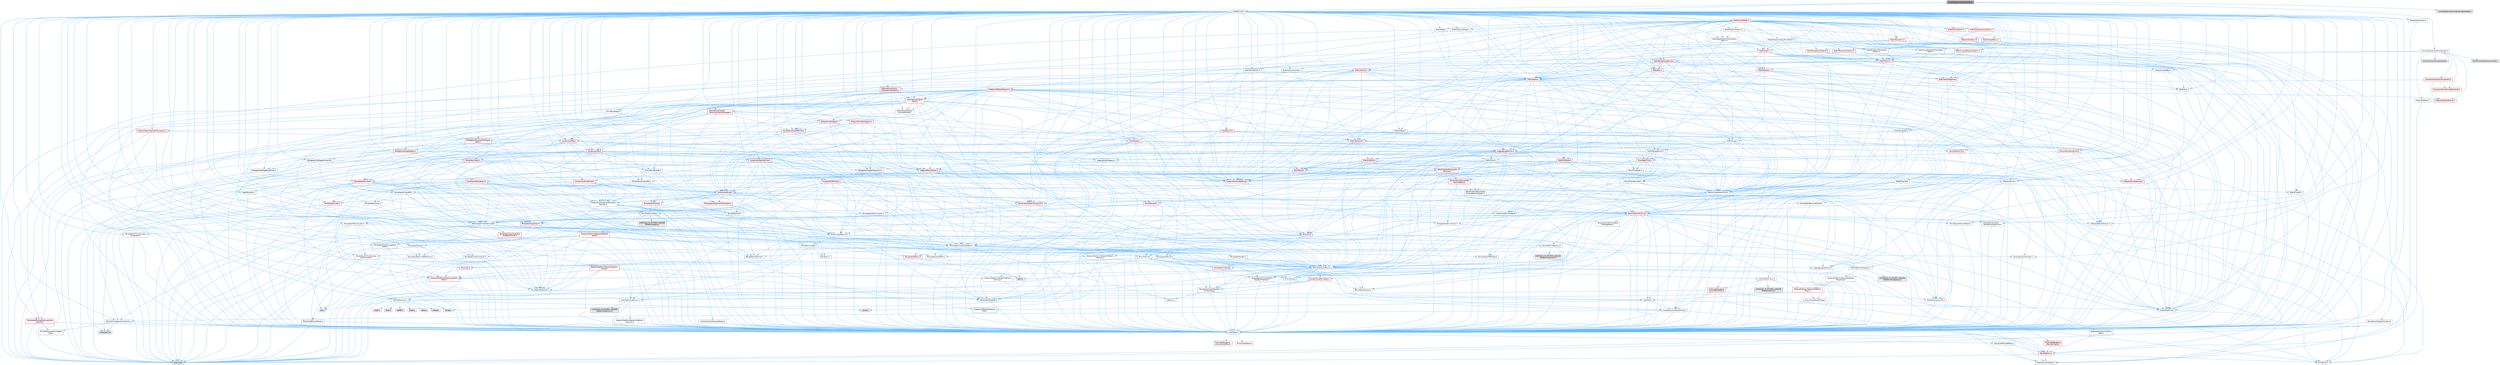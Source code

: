 digraph "LocalFogVolumeComponent.h"
{
 // INTERACTIVE_SVG=YES
 // LATEX_PDF_SIZE
  bgcolor="transparent";
  edge [fontname=Helvetica,fontsize=10,labelfontname=Helvetica,labelfontsize=10];
  node [fontname=Helvetica,fontsize=10,shape=box,height=0.2,width=0.4];
  Node1 [id="Node000001",label="LocalFogVolumeComponent.h",height=0.2,width=0.4,color="gray40", fillcolor="grey60", style="filled", fontcolor="black",tooltip=" "];
  Node1 -> Node2 [id="edge1_Node000001_Node000002",color="steelblue1",style="solid",tooltip=" "];
  Node2 [id="Node000002",label="CoreMinimal.h",height=0.2,width=0.4,color="grey40", fillcolor="white", style="filled",URL="$d7/d67/CoreMinimal_8h.html",tooltip=" "];
  Node2 -> Node3 [id="edge2_Node000002_Node000003",color="steelblue1",style="solid",tooltip=" "];
  Node3 [id="Node000003",label="CoreTypes.h",height=0.2,width=0.4,color="grey40", fillcolor="white", style="filled",URL="$dc/dec/CoreTypes_8h.html",tooltip=" "];
  Node3 -> Node4 [id="edge3_Node000003_Node000004",color="steelblue1",style="solid",tooltip=" "];
  Node4 [id="Node000004",label="HAL/Platform.h",height=0.2,width=0.4,color="red", fillcolor="#FFF0F0", style="filled",URL="$d9/dd0/Platform_8h.html",tooltip=" "];
  Node4 -> Node5 [id="edge4_Node000004_Node000005",color="steelblue1",style="solid",tooltip=" "];
  Node5 [id="Node000005",label="Misc/Build.h",height=0.2,width=0.4,color="grey40", fillcolor="white", style="filled",URL="$d3/dbb/Build_8h.html",tooltip=" "];
  Node4 -> Node7 [id="edge5_Node000004_Node000007",color="steelblue1",style="solid",tooltip=" "];
  Node7 [id="Node000007",label="type_traits",height=0.2,width=0.4,color="grey60", fillcolor="#E0E0E0", style="filled",tooltip=" "];
  Node4 -> Node8 [id="edge6_Node000004_Node000008",color="steelblue1",style="solid",tooltip=" "];
  Node8 [id="Node000008",label="PreprocessorHelpers.h",height=0.2,width=0.4,color="grey40", fillcolor="white", style="filled",URL="$db/ddb/PreprocessorHelpers_8h.html",tooltip=" "];
  Node3 -> Node14 [id="edge7_Node000003_Node000014",color="steelblue1",style="solid",tooltip=" "];
  Node14 [id="Node000014",label="ProfilingDebugging\l/UMemoryDefines.h",height=0.2,width=0.4,color="grey40", fillcolor="white", style="filled",URL="$d2/da2/UMemoryDefines_8h.html",tooltip=" "];
  Node3 -> Node15 [id="edge8_Node000003_Node000015",color="steelblue1",style="solid",tooltip=" "];
  Node15 [id="Node000015",label="Misc/CoreMiscDefines.h",height=0.2,width=0.4,color="grey40", fillcolor="white", style="filled",URL="$da/d38/CoreMiscDefines_8h.html",tooltip=" "];
  Node15 -> Node4 [id="edge9_Node000015_Node000004",color="steelblue1",style="solid",tooltip=" "];
  Node15 -> Node8 [id="edge10_Node000015_Node000008",color="steelblue1",style="solid",tooltip=" "];
  Node3 -> Node16 [id="edge11_Node000003_Node000016",color="steelblue1",style="solid",tooltip=" "];
  Node16 [id="Node000016",label="Misc/CoreDefines.h",height=0.2,width=0.4,color="grey40", fillcolor="white", style="filled",URL="$d3/dd2/CoreDefines_8h.html",tooltip=" "];
  Node2 -> Node17 [id="edge12_Node000002_Node000017",color="steelblue1",style="solid",tooltip=" "];
  Node17 [id="Node000017",label="CoreFwd.h",height=0.2,width=0.4,color="grey40", fillcolor="white", style="filled",URL="$d1/d1e/CoreFwd_8h.html",tooltip=" "];
  Node17 -> Node3 [id="edge13_Node000017_Node000003",color="steelblue1",style="solid",tooltip=" "];
  Node17 -> Node18 [id="edge14_Node000017_Node000018",color="steelblue1",style="solid",tooltip=" "];
  Node18 [id="Node000018",label="Containers/ContainersFwd.h",height=0.2,width=0.4,color="grey40", fillcolor="white", style="filled",URL="$d4/d0a/ContainersFwd_8h.html",tooltip=" "];
  Node18 -> Node4 [id="edge15_Node000018_Node000004",color="steelblue1",style="solid",tooltip=" "];
  Node18 -> Node3 [id="edge16_Node000018_Node000003",color="steelblue1",style="solid",tooltip=" "];
  Node18 -> Node19 [id="edge17_Node000018_Node000019",color="steelblue1",style="solid",tooltip=" "];
  Node19 [id="Node000019",label="Traits/IsContiguousContainer.h",height=0.2,width=0.4,color="grey40", fillcolor="white", style="filled",URL="$d5/d3c/IsContiguousContainer_8h.html",tooltip=" "];
  Node19 -> Node3 [id="edge18_Node000019_Node000003",color="steelblue1",style="solid",tooltip=" "];
  Node19 -> Node20 [id="edge19_Node000019_Node000020",color="steelblue1",style="solid",tooltip=" "];
  Node20 [id="Node000020",label="Misc/StaticAssertComplete\lType.h",height=0.2,width=0.4,color="grey40", fillcolor="white", style="filled",URL="$d5/d4e/StaticAssertCompleteType_8h.html",tooltip=" "];
  Node19 -> Node21 [id="edge20_Node000019_Node000021",color="steelblue1",style="solid",tooltip=" "];
  Node21 [id="Node000021",label="initializer_list",height=0.2,width=0.4,color="grey60", fillcolor="#E0E0E0", style="filled",tooltip=" "];
  Node17 -> Node22 [id="edge21_Node000017_Node000022",color="steelblue1",style="solid",tooltip=" "];
  Node22 [id="Node000022",label="Math/MathFwd.h",height=0.2,width=0.4,color="grey40", fillcolor="white", style="filled",URL="$d2/d10/MathFwd_8h.html",tooltip=" "];
  Node22 -> Node4 [id="edge22_Node000022_Node000004",color="steelblue1",style="solid",tooltip=" "];
  Node17 -> Node23 [id="edge23_Node000017_Node000023",color="steelblue1",style="solid",tooltip=" "];
  Node23 [id="Node000023",label="UObject/UObjectHierarchy\lFwd.h",height=0.2,width=0.4,color="grey40", fillcolor="white", style="filled",URL="$d3/d13/UObjectHierarchyFwd_8h.html",tooltip=" "];
  Node2 -> Node23 [id="edge24_Node000002_Node000023",color="steelblue1",style="solid",tooltip=" "];
  Node2 -> Node18 [id="edge25_Node000002_Node000018",color="steelblue1",style="solid",tooltip=" "];
  Node2 -> Node24 [id="edge26_Node000002_Node000024",color="steelblue1",style="solid",tooltip=" "];
  Node24 [id="Node000024",label="Misc/VarArgs.h",height=0.2,width=0.4,color="grey40", fillcolor="white", style="filled",URL="$d5/d6f/VarArgs_8h.html",tooltip=" "];
  Node24 -> Node3 [id="edge27_Node000024_Node000003",color="steelblue1",style="solid",tooltip=" "];
  Node2 -> Node25 [id="edge28_Node000002_Node000025",color="steelblue1",style="solid",tooltip=" "];
  Node25 [id="Node000025",label="Logging/LogVerbosity.h",height=0.2,width=0.4,color="grey40", fillcolor="white", style="filled",URL="$d2/d8f/LogVerbosity_8h.html",tooltip=" "];
  Node25 -> Node3 [id="edge29_Node000025_Node000003",color="steelblue1",style="solid",tooltip=" "];
  Node2 -> Node26 [id="edge30_Node000002_Node000026",color="steelblue1",style="solid",tooltip=" "];
  Node26 [id="Node000026",label="Misc/OutputDevice.h",height=0.2,width=0.4,color="grey40", fillcolor="white", style="filled",URL="$d7/d32/OutputDevice_8h.html",tooltip=" "];
  Node26 -> Node17 [id="edge31_Node000026_Node000017",color="steelblue1",style="solid",tooltip=" "];
  Node26 -> Node3 [id="edge32_Node000026_Node000003",color="steelblue1",style="solid",tooltip=" "];
  Node26 -> Node25 [id="edge33_Node000026_Node000025",color="steelblue1",style="solid",tooltip=" "];
  Node26 -> Node24 [id="edge34_Node000026_Node000024",color="steelblue1",style="solid",tooltip=" "];
  Node26 -> Node27 [id="edge35_Node000026_Node000027",color="steelblue1",style="solid",tooltip=" "];
  Node27 [id="Node000027",label="Templates/IsArrayOrRefOf\lTypeByPredicate.h",height=0.2,width=0.4,color="grey40", fillcolor="white", style="filled",URL="$d6/da1/IsArrayOrRefOfTypeByPredicate_8h.html",tooltip=" "];
  Node27 -> Node3 [id="edge36_Node000027_Node000003",color="steelblue1",style="solid",tooltip=" "];
  Node26 -> Node28 [id="edge37_Node000026_Node000028",color="steelblue1",style="solid",tooltip=" "];
  Node28 [id="Node000028",label="Templates/IsValidVariadic\lFunctionArg.h",height=0.2,width=0.4,color="grey40", fillcolor="white", style="filled",URL="$d0/dc8/IsValidVariadicFunctionArg_8h.html",tooltip=" "];
  Node28 -> Node3 [id="edge38_Node000028_Node000003",color="steelblue1",style="solid",tooltip=" "];
  Node28 -> Node29 [id="edge39_Node000028_Node000029",color="steelblue1",style="solid",tooltip=" "];
  Node29 [id="Node000029",label="IsEnum.h",height=0.2,width=0.4,color="grey40", fillcolor="white", style="filled",URL="$d4/de5/IsEnum_8h.html",tooltip=" "];
  Node28 -> Node7 [id="edge40_Node000028_Node000007",color="steelblue1",style="solid",tooltip=" "];
  Node26 -> Node30 [id="edge41_Node000026_Node000030",color="steelblue1",style="solid",tooltip=" "];
  Node30 [id="Node000030",label="Traits/IsCharEncodingCompatible\lWith.h",height=0.2,width=0.4,color="red", fillcolor="#FFF0F0", style="filled",URL="$df/dd1/IsCharEncodingCompatibleWith_8h.html",tooltip=" "];
  Node30 -> Node7 [id="edge42_Node000030_Node000007",color="steelblue1",style="solid",tooltip=" "];
  Node2 -> Node32 [id="edge43_Node000002_Node000032",color="steelblue1",style="solid",tooltip=" "];
  Node32 [id="Node000032",label="HAL/PlatformCrt.h",height=0.2,width=0.4,color="grey40", fillcolor="white", style="filled",URL="$d8/d75/PlatformCrt_8h.html",tooltip=" "];
  Node32 -> Node33 [id="edge44_Node000032_Node000033",color="steelblue1",style="solid",tooltip=" "];
  Node33 [id="Node000033",label="new",height=0.2,width=0.4,color="grey60", fillcolor="#E0E0E0", style="filled",tooltip=" "];
  Node32 -> Node34 [id="edge45_Node000032_Node000034",color="steelblue1",style="solid",tooltip=" "];
  Node34 [id="Node000034",label="wchar.h",height=0.2,width=0.4,color="grey60", fillcolor="#E0E0E0", style="filled",tooltip=" "];
  Node32 -> Node35 [id="edge46_Node000032_Node000035",color="steelblue1",style="solid",tooltip=" "];
  Node35 [id="Node000035",label="stddef.h",height=0.2,width=0.4,color="grey60", fillcolor="#E0E0E0", style="filled",tooltip=" "];
  Node32 -> Node36 [id="edge47_Node000032_Node000036",color="steelblue1",style="solid",tooltip=" "];
  Node36 [id="Node000036",label="stdlib.h",height=0.2,width=0.4,color="grey60", fillcolor="#E0E0E0", style="filled",tooltip=" "];
  Node32 -> Node37 [id="edge48_Node000032_Node000037",color="steelblue1",style="solid",tooltip=" "];
  Node37 [id="Node000037",label="stdio.h",height=0.2,width=0.4,color="grey60", fillcolor="#E0E0E0", style="filled",tooltip=" "];
  Node32 -> Node38 [id="edge49_Node000032_Node000038",color="steelblue1",style="solid",tooltip=" "];
  Node38 [id="Node000038",label="stdarg.h",height=0.2,width=0.4,color="grey60", fillcolor="#E0E0E0", style="filled",tooltip=" "];
  Node32 -> Node39 [id="edge50_Node000032_Node000039",color="steelblue1",style="solid",tooltip=" "];
  Node39 [id="Node000039",label="math.h",height=0.2,width=0.4,color="grey60", fillcolor="#E0E0E0", style="filled",tooltip=" "];
  Node32 -> Node40 [id="edge51_Node000032_Node000040",color="steelblue1",style="solid",tooltip=" "];
  Node40 [id="Node000040",label="float.h",height=0.2,width=0.4,color="grey60", fillcolor="#E0E0E0", style="filled",tooltip=" "];
  Node32 -> Node41 [id="edge52_Node000032_Node000041",color="steelblue1",style="solid",tooltip=" "];
  Node41 [id="Node000041",label="string.h",height=0.2,width=0.4,color="grey60", fillcolor="#E0E0E0", style="filled",tooltip=" "];
  Node2 -> Node42 [id="edge53_Node000002_Node000042",color="steelblue1",style="solid",tooltip=" "];
  Node42 [id="Node000042",label="HAL/PlatformMisc.h",height=0.2,width=0.4,color="grey40", fillcolor="white", style="filled",URL="$d0/df5/PlatformMisc_8h.html",tooltip=" "];
  Node42 -> Node3 [id="edge54_Node000042_Node000003",color="steelblue1",style="solid",tooltip=" "];
  Node42 -> Node43 [id="edge55_Node000042_Node000043",color="steelblue1",style="solid",tooltip=" "];
  Node43 [id="Node000043",label="GenericPlatform/GenericPlatform\lMisc.h",height=0.2,width=0.4,color="red", fillcolor="#FFF0F0", style="filled",URL="$db/d9a/GenericPlatformMisc_8h.html",tooltip=" "];
  Node43 -> Node17 [id="edge56_Node000043_Node000017",color="steelblue1",style="solid",tooltip=" "];
  Node43 -> Node3 [id="edge57_Node000043_Node000003",color="steelblue1",style="solid",tooltip=" "];
  Node43 -> Node32 [id="edge58_Node000043_Node000032",color="steelblue1",style="solid",tooltip=" "];
  Node43 -> Node47 [id="edge59_Node000043_Node000047",color="steelblue1",style="solid",tooltip=" "];
  Node47 [id="Node000047",label="Math/NumericLimits.h",height=0.2,width=0.4,color="grey40", fillcolor="white", style="filled",URL="$df/d1b/NumericLimits_8h.html",tooltip=" "];
  Node47 -> Node3 [id="edge60_Node000047_Node000003",color="steelblue1",style="solid",tooltip=" "];
  Node43 -> Node48 [id="edge61_Node000043_Node000048",color="steelblue1",style="solid",tooltip=" "];
  Node48 [id="Node000048",label="Misc/CompressionFlags.h",height=0.2,width=0.4,color="grey40", fillcolor="white", style="filled",URL="$d9/d76/CompressionFlags_8h.html",tooltip=" "];
  Node42 -> Node52 [id="edge62_Node000042_Node000052",color="steelblue1",style="solid",tooltip=" "];
  Node52 [id="Node000052",label="COMPILED_PLATFORM_HEADER\l(PlatformMisc.h)",height=0.2,width=0.4,color="grey60", fillcolor="#E0E0E0", style="filled",tooltip=" "];
  Node42 -> Node53 [id="edge63_Node000042_Node000053",color="steelblue1",style="solid",tooltip=" "];
  Node53 [id="Node000053",label="ProfilingDebugging\l/CpuProfilerTrace.h",height=0.2,width=0.4,color="red", fillcolor="#FFF0F0", style="filled",URL="$da/dcb/CpuProfilerTrace_8h.html",tooltip=" "];
  Node53 -> Node3 [id="edge64_Node000053_Node000003",color="steelblue1",style="solid",tooltip=" "];
  Node53 -> Node18 [id="edge65_Node000053_Node000018",color="steelblue1",style="solid",tooltip=" "];
  Node53 -> Node54 [id="edge66_Node000053_Node000054",color="steelblue1",style="solid",tooltip=" "];
  Node54 [id="Node000054",label="HAL/PlatformAtomics.h",height=0.2,width=0.4,color="grey40", fillcolor="white", style="filled",URL="$d3/d36/PlatformAtomics_8h.html",tooltip=" "];
  Node54 -> Node3 [id="edge67_Node000054_Node000003",color="steelblue1",style="solid",tooltip=" "];
  Node54 -> Node55 [id="edge68_Node000054_Node000055",color="steelblue1",style="solid",tooltip=" "];
  Node55 [id="Node000055",label="GenericPlatform/GenericPlatform\lAtomics.h",height=0.2,width=0.4,color="grey40", fillcolor="white", style="filled",URL="$da/d72/GenericPlatformAtomics_8h.html",tooltip=" "];
  Node55 -> Node3 [id="edge69_Node000055_Node000003",color="steelblue1",style="solid",tooltip=" "];
  Node54 -> Node56 [id="edge70_Node000054_Node000056",color="steelblue1",style="solid",tooltip=" "];
  Node56 [id="Node000056",label="COMPILED_PLATFORM_HEADER\l(PlatformAtomics.h)",height=0.2,width=0.4,color="grey60", fillcolor="#E0E0E0", style="filled",tooltip=" "];
  Node53 -> Node8 [id="edge71_Node000053_Node000008",color="steelblue1",style="solid",tooltip=" "];
  Node53 -> Node5 [id="edge72_Node000053_Node000005",color="steelblue1",style="solid",tooltip=" "];
  Node2 -> Node61 [id="edge73_Node000002_Node000061",color="steelblue1",style="solid",tooltip=" "];
  Node61 [id="Node000061",label="Misc/AssertionMacros.h",height=0.2,width=0.4,color="grey40", fillcolor="white", style="filled",URL="$d0/dfa/AssertionMacros_8h.html",tooltip=" "];
  Node61 -> Node3 [id="edge74_Node000061_Node000003",color="steelblue1",style="solid",tooltip=" "];
  Node61 -> Node4 [id="edge75_Node000061_Node000004",color="steelblue1",style="solid",tooltip=" "];
  Node61 -> Node42 [id="edge76_Node000061_Node000042",color="steelblue1",style="solid",tooltip=" "];
  Node61 -> Node8 [id="edge77_Node000061_Node000008",color="steelblue1",style="solid",tooltip=" "];
  Node61 -> Node62 [id="edge78_Node000061_Node000062",color="steelblue1",style="solid",tooltip=" "];
  Node62 [id="Node000062",label="Templates/EnableIf.h",height=0.2,width=0.4,color="grey40", fillcolor="white", style="filled",URL="$d7/d60/EnableIf_8h.html",tooltip=" "];
  Node62 -> Node3 [id="edge79_Node000062_Node000003",color="steelblue1",style="solid",tooltip=" "];
  Node61 -> Node27 [id="edge80_Node000061_Node000027",color="steelblue1",style="solid",tooltip=" "];
  Node61 -> Node28 [id="edge81_Node000061_Node000028",color="steelblue1",style="solid",tooltip=" "];
  Node61 -> Node30 [id="edge82_Node000061_Node000030",color="steelblue1",style="solid",tooltip=" "];
  Node61 -> Node24 [id="edge83_Node000061_Node000024",color="steelblue1",style="solid",tooltip=" "];
  Node61 -> Node63 [id="edge84_Node000061_Node000063",color="steelblue1",style="solid",tooltip=" "];
  Node63 [id="Node000063",label="String/FormatStringSan.h",height=0.2,width=0.4,color="red", fillcolor="#FFF0F0", style="filled",URL="$d3/d8b/FormatStringSan_8h.html",tooltip=" "];
  Node63 -> Node7 [id="edge85_Node000063_Node000007",color="steelblue1",style="solid",tooltip=" "];
  Node63 -> Node3 [id="edge86_Node000063_Node000003",color="steelblue1",style="solid",tooltip=" "];
  Node63 -> Node64 [id="edge87_Node000063_Node000064",color="steelblue1",style="solid",tooltip=" "];
  Node64 [id="Node000064",label="Templates/Requires.h",height=0.2,width=0.4,color="grey40", fillcolor="white", style="filled",URL="$dc/d96/Requires_8h.html",tooltip=" "];
  Node64 -> Node62 [id="edge88_Node000064_Node000062",color="steelblue1",style="solid",tooltip=" "];
  Node64 -> Node7 [id="edge89_Node000064_Node000007",color="steelblue1",style="solid",tooltip=" "];
  Node63 -> Node65 [id="edge90_Node000063_Node000065",color="steelblue1",style="solid",tooltip=" "];
  Node65 [id="Node000065",label="Templates/Identity.h",height=0.2,width=0.4,color="grey40", fillcolor="white", style="filled",URL="$d0/dd5/Identity_8h.html",tooltip=" "];
  Node63 -> Node28 [id="edge91_Node000063_Node000028",color="steelblue1",style="solid",tooltip=" "];
  Node63 -> Node18 [id="edge92_Node000063_Node000018",color="steelblue1",style="solid",tooltip=" "];
  Node61 -> Node69 [id="edge93_Node000061_Node000069",color="steelblue1",style="solid",tooltip=" "];
  Node69 [id="Node000069",label="atomic",height=0.2,width=0.4,color="grey60", fillcolor="#E0E0E0", style="filled",tooltip=" "];
  Node2 -> Node70 [id="edge94_Node000002_Node000070",color="steelblue1",style="solid",tooltip=" "];
  Node70 [id="Node000070",label="Templates/IsPointer.h",height=0.2,width=0.4,color="grey40", fillcolor="white", style="filled",URL="$d7/d05/IsPointer_8h.html",tooltip=" "];
  Node70 -> Node3 [id="edge95_Node000070_Node000003",color="steelblue1",style="solid",tooltip=" "];
  Node2 -> Node71 [id="edge96_Node000002_Node000071",color="steelblue1",style="solid",tooltip=" "];
  Node71 [id="Node000071",label="HAL/PlatformMemory.h",height=0.2,width=0.4,color="grey40", fillcolor="white", style="filled",URL="$de/d68/PlatformMemory_8h.html",tooltip=" "];
  Node71 -> Node3 [id="edge97_Node000071_Node000003",color="steelblue1",style="solid",tooltip=" "];
  Node71 -> Node72 [id="edge98_Node000071_Node000072",color="steelblue1",style="solid",tooltip=" "];
  Node72 [id="Node000072",label="GenericPlatform/GenericPlatform\lMemory.h",height=0.2,width=0.4,color="grey40", fillcolor="white", style="filled",URL="$dd/d22/GenericPlatformMemory_8h.html",tooltip=" "];
  Node72 -> Node17 [id="edge99_Node000072_Node000017",color="steelblue1",style="solid",tooltip=" "];
  Node72 -> Node3 [id="edge100_Node000072_Node000003",color="steelblue1",style="solid",tooltip=" "];
  Node72 -> Node73 [id="edge101_Node000072_Node000073",color="steelblue1",style="solid",tooltip=" "];
  Node73 [id="Node000073",label="HAL/PlatformString.h",height=0.2,width=0.4,color="red", fillcolor="#FFF0F0", style="filled",URL="$db/db5/PlatformString_8h.html",tooltip=" "];
  Node73 -> Node3 [id="edge102_Node000073_Node000003",color="steelblue1",style="solid",tooltip=" "];
  Node72 -> Node41 [id="edge103_Node000072_Node000041",color="steelblue1",style="solid",tooltip=" "];
  Node72 -> Node34 [id="edge104_Node000072_Node000034",color="steelblue1",style="solid",tooltip=" "];
  Node71 -> Node75 [id="edge105_Node000071_Node000075",color="steelblue1",style="solid",tooltip=" "];
  Node75 [id="Node000075",label="COMPILED_PLATFORM_HEADER\l(PlatformMemory.h)",height=0.2,width=0.4,color="grey60", fillcolor="#E0E0E0", style="filled",tooltip=" "];
  Node2 -> Node54 [id="edge106_Node000002_Node000054",color="steelblue1",style="solid",tooltip=" "];
  Node2 -> Node76 [id="edge107_Node000002_Node000076",color="steelblue1",style="solid",tooltip=" "];
  Node76 [id="Node000076",label="Misc/Exec.h",height=0.2,width=0.4,color="grey40", fillcolor="white", style="filled",URL="$de/ddb/Exec_8h.html",tooltip=" "];
  Node76 -> Node3 [id="edge108_Node000076_Node000003",color="steelblue1",style="solid",tooltip=" "];
  Node76 -> Node61 [id="edge109_Node000076_Node000061",color="steelblue1",style="solid",tooltip=" "];
  Node2 -> Node77 [id="edge110_Node000002_Node000077",color="steelblue1",style="solid",tooltip=" "];
  Node77 [id="Node000077",label="HAL/MemoryBase.h",height=0.2,width=0.4,color="grey40", fillcolor="white", style="filled",URL="$d6/d9f/MemoryBase_8h.html",tooltip=" "];
  Node77 -> Node3 [id="edge111_Node000077_Node000003",color="steelblue1",style="solid",tooltip=" "];
  Node77 -> Node54 [id="edge112_Node000077_Node000054",color="steelblue1",style="solid",tooltip=" "];
  Node77 -> Node32 [id="edge113_Node000077_Node000032",color="steelblue1",style="solid",tooltip=" "];
  Node77 -> Node76 [id="edge114_Node000077_Node000076",color="steelblue1",style="solid",tooltip=" "];
  Node77 -> Node26 [id="edge115_Node000077_Node000026",color="steelblue1",style="solid",tooltip=" "];
  Node77 -> Node78 [id="edge116_Node000077_Node000078",color="steelblue1",style="solid",tooltip=" "];
  Node78 [id="Node000078",label="Templates/Atomic.h",height=0.2,width=0.4,color="red", fillcolor="#FFF0F0", style="filled",URL="$d3/d91/Atomic_8h.html",tooltip=" "];
  Node78 -> Node69 [id="edge117_Node000078_Node000069",color="steelblue1",style="solid",tooltip=" "];
  Node2 -> Node87 [id="edge118_Node000002_Node000087",color="steelblue1",style="solid",tooltip=" "];
  Node87 [id="Node000087",label="HAL/UnrealMemory.h",height=0.2,width=0.4,color="grey40", fillcolor="white", style="filled",URL="$d9/d96/UnrealMemory_8h.html",tooltip=" "];
  Node87 -> Node3 [id="edge119_Node000087_Node000003",color="steelblue1",style="solid",tooltip=" "];
  Node87 -> Node72 [id="edge120_Node000087_Node000072",color="steelblue1",style="solid",tooltip=" "];
  Node87 -> Node77 [id="edge121_Node000087_Node000077",color="steelblue1",style="solid",tooltip=" "];
  Node87 -> Node71 [id="edge122_Node000087_Node000071",color="steelblue1",style="solid",tooltip=" "];
  Node87 -> Node88 [id="edge123_Node000087_Node000088",color="steelblue1",style="solid",tooltip=" "];
  Node88 [id="Node000088",label="ProfilingDebugging\l/MemoryTrace.h",height=0.2,width=0.4,color="red", fillcolor="#FFF0F0", style="filled",URL="$da/dd7/MemoryTrace_8h.html",tooltip=" "];
  Node88 -> Node4 [id="edge124_Node000088_Node000004",color="steelblue1",style="solid",tooltip=" "];
  Node87 -> Node70 [id="edge125_Node000087_Node000070",color="steelblue1",style="solid",tooltip=" "];
  Node2 -> Node89 [id="edge126_Node000002_Node000089",color="steelblue1",style="solid",tooltip=" "];
  Node89 [id="Node000089",label="Templates/IsArithmetic.h",height=0.2,width=0.4,color="grey40", fillcolor="white", style="filled",URL="$d2/d5d/IsArithmetic_8h.html",tooltip=" "];
  Node89 -> Node3 [id="edge127_Node000089_Node000003",color="steelblue1",style="solid",tooltip=" "];
  Node2 -> Node83 [id="edge128_Node000002_Node000083",color="steelblue1",style="solid",tooltip=" "];
  Node83 [id="Node000083",label="Templates/AndOrNot.h",height=0.2,width=0.4,color="grey40", fillcolor="white", style="filled",URL="$db/d0a/AndOrNot_8h.html",tooltip=" "];
  Node83 -> Node3 [id="edge129_Node000083_Node000003",color="steelblue1",style="solid",tooltip=" "];
  Node2 -> Node90 [id="edge130_Node000002_Node000090",color="steelblue1",style="solid",tooltip=" "];
  Node90 [id="Node000090",label="Templates/IsPODType.h",height=0.2,width=0.4,color="grey40", fillcolor="white", style="filled",URL="$d7/db1/IsPODType_8h.html",tooltip=" "];
  Node90 -> Node3 [id="edge131_Node000090_Node000003",color="steelblue1",style="solid",tooltip=" "];
  Node2 -> Node91 [id="edge132_Node000002_Node000091",color="steelblue1",style="solid",tooltip=" "];
  Node91 [id="Node000091",label="Templates/IsUECoreType.h",height=0.2,width=0.4,color="grey40", fillcolor="white", style="filled",URL="$d1/db8/IsUECoreType_8h.html",tooltip=" "];
  Node91 -> Node3 [id="edge133_Node000091_Node000003",color="steelblue1",style="solid",tooltip=" "];
  Node91 -> Node7 [id="edge134_Node000091_Node000007",color="steelblue1",style="solid",tooltip=" "];
  Node2 -> Node84 [id="edge135_Node000002_Node000084",color="steelblue1",style="solid",tooltip=" "];
  Node84 [id="Node000084",label="Templates/IsTriviallyCopy\lConstructible.h",height=0.2,width=0.4,color="grey40", fillcolor="white", style="filled",URL="$d3/d78/IsTriviallyCopyConstructible_8h.html",tooltip=" "];
  Node84 -> Node3 [id="edge136_Node000084_Node000003",color="steelblue1",style="solid",tooltip=" "];
  Node84 -> Node7 [id="edge137_Node000084_Node000007",color="steelblue1",style="solid",tooltip=" "];
  Node2 -> Node92 [id="edge138_Node000002_Node000092",color="steelblue1",style="solid",tooltip=" "];
  Node92 [id="Node000092",label="Templates/UnrealTypeTraits.h",height=0.2,width=0.4,color="grey40", fillcolor="white", style="filled",URL="$d2/d2d/UnrealTypeTraits_8h.html",tooltip=" "];
  Node92 -> Node3 [id="edge139_Node000092_Node000003",color="steelblue1",style="solid",tooltip=" "];
  Node92 -> Node70 [id="edge140_Node000092_Node000070",color="steelblue1",style="solid",tooltip=" "];
  Node92 -> Node61 [id="edge141_Node000092_Node000061",color="steelblue1",style="solid",tooltip=" "];
  Node92 -> Node83 [id="edge142_Node000092_Node000083",color="steelblue1",style="solid",tooltip=" "];
  Node92 -> Node62 [id="edge143_Node000092_Node000062",color="steelblue1",style="solid",tooltip=" "];
  Node92 -> Node89 [id="edge144_Node000092_Node000089",color="steelblue1",style="solid",tooltip=" "];
  Node92 -> Node29 [id="edge145_Node000092_Node000029",color="steelblue1",style="solid",tooltip=" "];
  Node92 -> Node93 [id="edge146_Node000092_Node000093",color="steelblue1",style="solid",tooltip=" "];
  Node93 [id="Node000093",label="Templates/Models.h",height=0.2,width=0.4,color="grey40", fillcolor="white", style="filled",URL="$d3/d0c/Models_8h.html",tooltip=" "];
  Node93 -> Node65 [id="edge147_Node000093_Node000065",color="steelblue1",style="solid",tooltip=" "];
  Node92 -> Node90 [id="edge148_Node000092_Node000090",color="steelblue1",style="solid",tooltip=" "];
  Node92 -> Node91 [id="edge149_Node000092_Node000091",color="steelblue1",style="solid",tooltip=" "];
  Node92 -> Node84 [id="edge150_Node000092_Node000084",color="steelblue1",style="solid",tooltip=" "];
  Node2 -> Node62 [id="edge151_Node000002_Node000062",color="steelblue1",style="solid",tooltip=" "];
  Node2 -> Node94 [id="edge152_Node000002_Node000094",color="steelblue1",style="solid",tooltip=" "];
  Node94 [id="Node000094",label="Templates/RemoveReference.h",height=0.2,width=0.4,color="grey40", fillcolor="white", style="filled",URL="$da/dbe/RemoveReference_8h.html",tooltip=" "];
  Node94 -> Node3 [id="edge153_Node000094_Node000003",color="steelblue1",style="solid",tooltip=" "];
  Node2 -> Node95 [id="edge154_Node000002_Node000095",color="steelblue1",style="solid",tooltip=" "];
  Node95 [id="Node000095",label="Templates/IntegralConstant.h",height=0.2,width=0.4,color="grey40", fillcolor="white", style="filled",URL="$db/d1b/IntegralConstant_8h.html",tooltip=" "];
  Node95 -> Node3 [id="edge155_Node000095_Node000003",color="steelblue1",style="solid",tooltip=" "];
  Node2 -> Node96 [id="edge156_Node000002_Node000096",color="steelblue1",style="solid",tooltip=" "];
  Node96 [id="Node000096",label="Templates/IsClass.h",height=0.2,width=0.4,color="grey40", fillcolor="white", style="filled",URL="$db/dcb/IsClass_8h.html",tooltip=" "];
  Node96 -> Node3 [id="edge157_Node000096_Node000003",color="steelblue1",style="solid",tooltip=" "];
  Node2 -> Node97 [id="edge158_Node000002_Node000097",color="steelblue1",style="solid",tooltip=" "];
  Node97 [id="Node000097",label="Templates/TypeCompatible\lBytes.h",height=0.2,width=0.4,color="grey40", fillcolor="white", style="filled",URL="$df/d0a/TypeCompatibleBytes_8h.html",tooltip=" "];
  Node97 -> Node3 [id="edge159_Node000097_Node000003",color="steelblue1",style="solid",tooltip=" "];
  Node97 -> Node41 [id="edge160_Node000097_Node000041",color="steelblue1",style="solid",tooltip=" "];
  Node97 -> Node33 [id="edge161_Node000097_Node000033",color="steelblue1",style="solid",tooltip=" "];
  Node97 -> Node7 [id="edge162_Node000097_Node000007",color="steelblue1",style="solid",tooltip=" "];
  Node2 -> Node19 [id="edge163_Node000002_Node000019",color="steelblue1",style="solid",tooltip=" "];
  Node2 -> Node98 [id="edge164_Node000002_Node000098",color="steelblue1",style="solid",tooltip=" "];
  Node98 [id="Node000098",label="Templates/UnrealTemplate.h",height=0.2,width=0.4,color="grey40", fillcolor="white", style="filled",URL="$d4/d24/UnrealTemplate_8h.html",tooltip=" "];
  Node98 -> Node3 [id="edge165_Node000098_Node000003",color="steelblue1",style="solid",tooltip=" "];
  Node98 -> Node70 [id="edge166_Node000098_Node000070",color="steelblue1",style="solid",tooltip=" "];
  Node98 -> Node87 [id="edge167_Node000098_Node000087",color="steelblue1",style="solid",tooltip=" "];
  Node98 -> Node99 [id="edge168_Node000098_Node000099",color="steelblue1",style="solid",tooltip=" "];
  Node99 [id="Node000099",label="Templates/CopyQualifiers\lAndRefsFromTo.h",height=0.2,width=0.4,color="red", fillcolor="#FFF0F0", style="filled",URL="$d3/db3/CopyQualifiersAndRefsFromTo_8h.html",tooltip=" "];
  Node98 -> Node92 [id="edge169_Node000098_Node000092",color="steelblue1",style="solid",tooltip=" "];
  Node98 -> Node94 [id="edge170_Node000098_Node000094",color="steelblue1",style="solid",tooltip=" "];
  Node98 -> Node64 [id="edge171_Node000098_Node000064",color="steelblue1",style="solid",tooltip=" "];
  Node98 -> Node97 [id="edge172_Node000098_Node000097",color="steelblue1",style="solid",tooltip=" "];
  Node98 -> Node65 [id="edge173_Node000098_Node000065",color="steelblue1",style="solid",tooltip=" "];
  Node98 -> Node19 [id="edge174_Node000098_Node000019",color="steelblue1",style="solid",tooltip=" "];
  Node98 -> Node101 [id="edge175_Node000098_Node000101",color="steelblue1",style="solid",tooltip=" "];
  Node101 [id="Node000101",label="Traits/UseBitwiseSwap.h",height=0.2,width=0.4,color="grey40", fillcolor="white", style="filled",URL="$db/df3/UseBitwiseSwap_8h.html",tooltip=" "];
  Node101 -> Node3 [id="edge176_Node000101_Node000003",color="steelblue1",style="solid",tooltip=" "];
  Node101 -> Node7 [id="edge177_Node000101_Node000007",color="steelblue1",style="solid",tooltip=" "];
  Node98 -> Node7 [id="edge178_Node000098_Node000007",color="steelblue1",style="solid",tooltip=" "];
  Node2 -> Node47 [id="edge179_Node000002_Node000047",color="steelblue1",style="solid",tooltip=" "];
  Node2 -> Node102 [id="edge180_Node000002_Node000102",color="steelblue1",style="solid",tooltip=" "];
  Node102 [id="Node000102",label="HAL/PlatformMath.h",height=0.2,width=0.4,color="grey40", fillcolor="white", style="filled",URL="$dc/d53/PlatformMath_8h.html",tooltip=" "];
  Node102 -> Node3 [id="edge181_Node000102_Node000003",color="steelblue1",style="solid",tooltip=" "];
  Node102 -> Node103 [id="edge182_Node000102_Node000103",color="steelblue1",style="solid",tooltip=" "];
  Node103 [id="Node000103",label="GenericPlatform/GenericPlatform\lMath.h",height=0.2,width=0.4,color="red", fillcolor="#FFF0F0", style="filled",URL="$d5/d79/GenericPlatformMath_8h.html",tooltip=" "];
  Node103 -> Node3 [id="edge183_Node000103_Node000003",color="steelblue1",style="solid",tooltip=" "];
  Node103 -> Node18 [id="edge184_Node000103_Node000018",color="steelblue1",style="solid",tooltip=" "];
  Node103 -> Node32 [id="edge185_Node000103_Node000032",color="steelblue1",style="solid",tooltip=" "];
  Node103 -> Node83 [id="edge186_Node000103_Node000083",color="steelblue1",style="solid",tooltip=" "];
  Node103 -> Node104 [id="edge187_Node000103_Node000104",color="steelblue1",style="solid",tooltip=" "];
  Node104 [id="Node000104",label="Templates/Decay.h",height=0.2,width=0.4,color="grey40", fillcolor="white", style="filled",URL="$dd/d0f/Decay_8h.html",tooltip=" "];
  Node104 -> Node3 [id="edge188_Node000104_Node000003",color="steelblue1",style="solid",tooltip=" "];
  Node104 -> Node94 [id="edge189_Node000104_Node000094",color="steelblue1",style="solid",tooltip=" "];
  Node104 -> Node7 [id="edge190_Node000104_Node000007",color="steelblue1",style="solid",tooltip=" "];
  Node103 -> Node92 [id="edge191_Node000103_Node000092",color="steelblue1",style="solid",tooltip=" "];
  Node103 -> Node64 [id="edge192_Node000103_Node000064",color="steelblue1",style="solid",tooltip=" "];
  Node103 -> Node97 [id="edge193_Node000103_Node000097",color="steelblue1",style="solid",tooltip=" "];
  Node103 -> Node7 [id="edge194_Node000103_Node000007",color="steelblue1",style="solid",tooltip=" "];
  Node102 -> Node109 [id="edge195_Node000102_Node000109",color="steelblue1",style="solid",tooltip=" "];
  Node109 [id="Node000109",label="COMPILED_PLATFORM_HEADER\l(PlatformMath.h)",height=0.2,width=0.4,color="grey60", fillcolor="#E0E0E0", style="filled",tooltip=" "];
  Node2 -> Node85 [id="edge196_Node000002_Node000085",color="steelblue1",style="solid",tooltip=" "];
  Node85 [id="Node000085",label="Templates/IsTriviallyCopy\lAssignable.h",height=0.2,width=0.4,color="grey40", fillcolor="white", style="filled",URL="$d2/df2/IsTriviallyCopyAssignable_8h.html",tooltip=" "];
  Node85 -> Node3 [id="edge197_Node000085_Node000003",color="steelblue1",style="solid",tooltip=" "];
  Node85 -> Node7 [id="edge198_Node000085_Node000007",color="steelblue1",style="solid",tooltip=" "];
  Node2 -> Node110 [id="edge199_Node000002_Node000110",color="steelblue1",style="solid",tooltip=" "];
  Node110 [id="Node000110",label="Templates/MemoryOps.h",height=0.2,width=0.4,color="grey40", fillcolor="white", style="filled",URL="$db/dea/MemoryOps_8h.html",tooltip=" "];
  Node110 -> Node3 [id="edge200_Node000110_Node000003",color="steelblue1",style="solid",tooltip=" "];
  Node110 -> Node87 [id="edge201_Node000110_Node000087",color="steelblue1",style="solid",tooltip=" "];
  Node110 -> Node85 [id="edge202_Node000110_Node000085",color="steelblue1",style="solid",tooltip=" "];
  Node110 -> Node84 [id="edge203_Node000110_Node000084",color="steelblue1",style="solid",tooltip=" "];
  Node110 -> Node64 [id="edge204_Node000110_Node000064",color="steelblue1",style="solid",tooltip=" "];
  Node110 -> Node92 [id="edge205_Node000110_Node000092",color="steelblue1",style="solid",tooltip=" "];
  Node110 -> Node101 [id="edge206_Node000110_Node000101",color="steelblue1",style="solid",tooltip=" "];
  Node110 -> Node33 [id="edge207_Node000110_Node000033",color="steelblue1",style="solid",tooltip=" "];
  Node110 -> Node7 [id="edge208_Node000110_Node000007",color="steelblue1",style="solid",tooltip=" "];
  Node2 -> Node111 [id="edge209_Node000002_Node000111",color="steelblue1",style="solid",tooltip=" "];
  Node111 [id="Node000111",label="Containers/ContainerAllocation\lPolicies.h",height=0.2,width=0.4,color="grey40", fillcolor="white", style="filled",URL="$d7/dff/ContainerAllocationPolicies_8h.html",tooltip=" "];
  Node111 -> Node3 [id="edge210_Node000111_Node000003",color="steelblue1",style="solid",tooltip=" "];
  Node111 -> Node112 [id="edge211_Node000111_Node000112",color="steelblue1",style="solid",tooltip=" "];
  Node112 [id="Node000112",label="Containers/ContainerHelpers.h",height=0.2,width=0.4,color="grey40", fillcolor="white", style="filled",URL="$d7/d33/ContainerHelpers_8h.html",tooltip=" "];
  Node112 -> Node3 [id="edge212_Node000112_Node000003",color="steelblue1",style="solid",tooltip=" "];
  Node111 -> Node111 [id="edge213_Node000111_Node000111",color="steelblue1",style="solid",tooltip=" "];
  Node111 -> Node102 [id="edge214_Node000111_Node000102",color="steelblue1",style="solid",tooltip=" "];
  Node111 -> Node87 [id="edge215_Node000111_Node000087",color="steelblue1",style="solid",tooltip=" "];
  Node111 -> Node47 [id="edge216_Node000111_Node000047",color="steelblue1",style="solid",tooltip=" "];
  Node111 -> Node61 [id="edge217_Node000111_Node000061",color="steelblue1",style="solid",tooltip=" "];
  Node111 -> Node113 [id="edge218_Node000111_Node000113",color="steelblue1",style="solid",tooltip=" "];
  Node113 [id="Node000113",label="Templates/IsPolymorphic.h",height=0.2,width=0.4,color="grey40", fillcolor="white", style="filled",URL="$dc/d20/IsPolymorphic_8h.html",tooltip=" "];
  Node111 -> Node110 [id="edge219_Node000111_Node000110",color="steelblue1",style="solid",tooltip=" "];
  Node111 -> Node97 [id="edge220_Node000111_Node000097",color="steelblue1",style="solid",tooltip=" "];
  Node111 -> Node7 [id="edge221_Node000111_Node000007",color="steelblue1",style="solid",tooltip=" "];
  Node2 -> Node114 [id="edge222_Node000002_Node000114",color="steelblue1",style="solid",tooltip=" "];
  Node114 [id="Node000114",label="Templates/IsEnumClass.h",height=0.2,width=0.4,color="grey40", fillcolor="white", style="filled",URL="$d7/d15/IsEnumClass_8h.html",tooltip=" "];
  Node114 -> Node3 [id="edge223_Node000114_Node000003",color="steelblue1",style="solid",tooltip=" "];
  Node114 -> Node83 [id="edge224_Node000114_Node000083",color="steelblue1",style="solid",tooltip=" "];
  Node2 -> Node115 [id="edge225_Node000002_Node000115",color="steelblue1",style="solid",tooltip=" "];
  Node115 [id="Node000115",label="HAL/PlatformProperties.h",height=0.2,width=0.4,color="grey40", fillcolor="white", style="filled",URL="$d9/db0/PlatformProperties_8h.html",tooltip=" "];
  Node115 -> Node3 [id="edge226_Node000115_Node000003",color="steelblue1",style="solid",tooltip=" "];
  Node115 -> Node116 [id="edge227_Node000115_Node000116",color="steelblue1",style="solid",tooltip=" "];
  Node116 [id="Node000116",label="GenericPlatform/GenericPlatform\lProperties.h",height=0.2,width=0.4,color="grey40", fillcolor="white", style="filled",URL="$d2/dcd/GenericPlatformProperties_8h.html",tooltip=" "];
  Node116 -> Node3 [id="edge228_Node000116_Node000003",color="steelblue1",style="solid",tooltip=" "];
  Node116 -> Node43 [id="edge229_Node000116_Node000043",color="steelblue1",style="solid",tooltip=" "];
  Node115 -> Node117 [id="edge230_Node000115_Node000117",color="steelblue1",style="solid",tooltip=" "];
  Node117 [id="Node000117",label="COMPILED_PLATFORM_HEADER\l(PlatformProperties.h)",height=0.2,width=0.4,color="grey60", fillcolor="#E0E0E0", style="filled",tooltip=" "];
  Node2 -> Node118 [id="edge231_Node000002_Node000118",color="steelblue1",style="solid",tooltip=" "];
  Node118 [id="Node000118",label="Misc/EngineVersionBase.h",height=0.2,width=0.4,color="grey40", fillcolor="white", style="filled",URL="$d5/d2b/EngineVersionBase_8h.html",tooltip=" "];
  Node118 -> Node3 [id="edge232_Node000118_Node000003",color="steelblue1",style="solid",tooltip=" "];
  Node2 -> Node119 [id="edge233_Node000002_Node000119",color="steelblue1",style="solid",tooltip=" "];
  Node119 [id="Node000119",label="Internationalization\l/TextNamespaceFwd.h",height=0.2,width=0.4,color="grey40", fillcolor="white", style="filled",URL="$d8/d97/TextNamespaceFwd_8h.html",tooltip=" "];
  Node119 -> Node3 [id="edge234_Node000119_Node000003",color="steelblue1",style="solid",tooltip=" "];
  Node2 -> Node120 [id="edge235_Node000002_Node000120",color="steelblue1",style="solid",tooltip=" "];
  Node120 [id="Node000120",label="Serialization/Archive.h",height=0.2,width=0.4,color="red", fillcolor="#FFF0F0", style="filled",URL="$d7/d3b/Archive_8h.html",tooltip=" "];
  Node120 -> Node17 [id="edge236_Node000120_Node000017",color="steelblue1",style="solid",tooltip=" "];
  Node120 -> Node3 [id="edge237_Node000120_Node000003",color="steelblue1",style="solid",tooltip=" "];
  Node120 -> Node115 [id="edge238_Node000120_Node000115",color="steelblue1",style="solid",tooltip=" "];
  Node120 -> Node119 [id="edge239_Node000120_Node000119",color="steelblue1",style="solid",tooltip=" "];
  Node120 -> Node22 [id="edge240_Node000120_Node000022",color="steelblue1",style="solid",tooltip=" "];
  Node120 -> Node61 [id="edge241_Node000120_Node000061",color="steelblue1",style="solid",tooltip=" "];
  Node120 -> Node5 [id="edge242_Node000120_Node000005",color="steelblue1",style="solid",tooltip=" "];
  Node120 -> Node48 [id="edge243_Node000120_Node000048",color="steelblue1",style="solid",tooltip=" "];
  Node120 -> Node118 [id="edge244_Node000120_Node000118",color="steelblue1",style="solid",tooltip=" "];
  Node120 -> Node24 [id="edge245_Node000120_Node000024",color="steelblue1",style="solid",tooltip=" "];
  Node120 -> Node121 [id="edge246_Node000120_Node000121",color="steelblue1",style="solid",tooltip=" "];
  Node121 [id="Node000121",label="Serialization/ArchiveCook\lData.h",height=0.2,width=0.4,color="grey40", fillcolor="white", style="filled",URL="$dc/db6/ArchiveCookData_8h.html",tooltip=" "];
  Node121 -> Node4 [id="edge247_Node000121_Node000004",color="steelblue1",style="solid",tooltip=" "];
  Node120 -> Node122 [id="edge248_Node000120_Node000122",color="steelblue1",style="solid",tooltip=" "];
  Node122 [id="Node000122",label="Serialization/ArchiveSave\lPackageData.h",height=0.2,width=0.4,color="grey40", fillcolor="white", style="filled",URL="$d1/d37/ArchiveSavePackageData_8h.html",tooltip=" "];
  Node120 -> Node62 [id="edge249_Node000120_Node000062",color="steelblue1",style="solid",tooltip=" "];
  Node120 -> Node27 [id="edge250_Node000120_Node000027",color="steelblue1",style="solid",tooltip=" "];
  Node120 -> Node114 [id="edge251_Node000120_Node000114",color="steelblue1",style="solid",tooltip=" "];
  Node120 -> Node28 [id="edge252_Node000120_Node000028",color="steelblue1",style="solid",tooltip=" "];
  Node120 -> Node98 [id="edge253_Node000120_Node000098",color="steelblue1",style="solid",tooltip=" "];
  Node120 -> Node30 [id="edge254_Node000120_Node000030",color="steelblue1",style="solid",tooltip=" "];
  Node120 -> Node123 [id="edge255_Node000120_Node000123",color="steelblue1",style="solid",tooltip=" "];
  Node123 [id="Node000123",label="UObject/ObjectVersion.h",height=0.2,width=0.4,color="grey40", fillcolor="white", style="filled",URL="$da/d63/ObjectVersion_8h.html",tooltip=" "];
  Node123 -> Node3 [id="edge256_Node000123_Node000003",color="steelblue1",style="solid",tooltip=" "];
  Node2 -> Node124 [id="edge257_Node000002_Node000124",color="steelblue1",style="solid",tooltip=" "];
  Node124 [id="Node000124",label="Templates/Less.h",height=0.2,width=0.4,color="grey40", fillcolor="white", style="filled",URL="$de/dc8/Less_8h.html",tooltip=" "];
  Node124 -> Node3 [id="edge258_Node000124_Node000003",color="steelblue1",style="solid",tooltip=" "];
  Node124 -> Node98 [id="edge259_Node000124_Node000098",color="steelblue1",style="solid",tooltip=" "];
  Node2 -> Node125 [id="edge260_Node000002_Node000125",color="steelblue1",style="solid",tooltip=" "];
  Node125 [id="Node000125",label="Templates/Sorting.h",height=0.2,width=0.4,color="red", fillcolor="#FFF0F0", style="filled",URL="$d3/d9e/Sorting_8h.html",tooltip=" "];
  Node125 -> Node3 [id="edge261_Node000125_Node000003",color="steelblue1",style="solid",tooltip=" "];
  Node125 -> Node102 [id="edge262_Node000125_Node000102",color="steelblue1",style="solid",tooltip=" "];
  Node125 -> Node124 [id="edge263_Node000125_Node000124",color="steelblue1",style="solid",tooltip=" "];
  Node2 -> Node136 [id="edge264_Node000002_Node000136",color="steelblue1",style="solid",tooltip=" "];
  Node136 [id="Node000136",label="Misc/Char.h",height=0.2,width=0.4,color="red", fillcolor="#FFF0F0", style="filled",URL="$d0/d58/Char_8h.html",tooltip=" "];
  Node136 -> Node3 [id="edge265_Node000136_Node000003",color="steelblue1",style="solid",tooltip=" "];
  Node136 -> Node7 [id="edge266_Node000136_Node000007",color="steelblue1",style="solid",tooltip=" "];
  Node2 -> Node139 [id="edge267_Node000002_Node000139",color="steelblue1",style="solid",tooltip=" "];
  Node139 [id="Node000139",label="GenericPlatform/GenericPlatform\lStricmp.h",height=0.2,width=0.4,color="grey40", fillcolor="white", style="filled",URL="$d2/d86/GenericPlatformStricmp_8h.html",tooltip=" "];
  Node139 -> Node3 [id="edge268_Node000139_Node000003",color="steelblue1",style="solid",tooltip=" "];
  Node2 -> Node140 [id="edge269_Node000002_Node000140",color="steelblue1",style="solid",tooltip=" "];
  Node140 [id="Node000140",label="GenericPlatform/GenericPlatform\lString.h",height=0.2,width=0.4,color="red", fillcolor="#FFF0F0", style="filled",URL="$dd/d20/GenericPlatformString_8h.html",tooltip=" "];
  Node140 -> Node3 [id="edge270_Node000140_Node000003",color="steelblue1",style="solid",tooltip=" "];
  Node140 -> Node139 [id="edge271_Node000140_Node000139",color="steelblue1",style="solid",tooltip=" "];
  Node140 -> Node62 [id="edge272_Node000140_Node000062",color="steelblue1",style="solid",tooltip=" "];
  Node140 -> Node30 [id="edge273_Node000140_Node000030",color="steelblue1",style="solid",tooltip=" "];
  Node140 -> Node7 [id="edge274_Node000140_Node000007",color="steelblue1",style="solid",tooltip=" "];
  Node2 -> Node73 [id="edge275_Node000002_Node000073",color="steelblue1",style="solid",tooltip=" "];
  Node2 -> Node143 [id="edge276_Node000002_Node000143",color="steelblue1",style="solid",tooltip=" "];
  Node143 [id="Node000143",label="Misc/CString.h",height=0.2,width=0.4,color="grey40", fillcolor="white", style="filled",URL="$d2/d49/CString_8h.html",tooltip=" "];
  Node143 -> Node3 [id="edge277_Node000143_Node000003",color="steelblue1",style="solid",tooltip=" "];
  Node143 -> Node32 [id="edge278_Node000143_Node000032",color="steelblue1",style="solid",tooltip=" "];
  Node143 -> Node73 [id="edge279_Node000143_Node000073",color="steelblue1",style="solid",tooltip=" "];
  Node143 -> Node61 [id="edge280_Node000143_Node000061",color="steelblue1",style="solid",tooltip=" "];
  Node143 -> Node136 [id="edge281_Node000143_Node000136",color="steelblue1",style="solid",tooltip=" "];
  Node143 -> Node24 [id="edge282_Node000143_Node000024",color="steelblue1",style="solid",tooltip=" "];
  Node143 -> Node27 [id="edge283_Node000143_Node000027",color="steelblue1",style="solid",tooltip=" "];
  Node143 -> Node28 [id="edge284_Node000143_Node000028",color="steelblue1",style="solid",tooltip=" "];
  Node143 -> Node30 [id="edge285_Node000143_Node000030",color="steelblue1",style="solid",tooltip=" "];
  Node2 -> Node144 [id="edge286_Node000002_Node000144",color="steelblue1",style="solid",tooltip=" "];
  Node144 [id="Node000144",label="Misc/Crc.h",height=0.2,width=0.4,color="red", fillcolor="#FFF0F0", style="filled",URL="$d4/dd2/Crc_8h.html",tooltip=" "];
  Node144 -> Node3 [id="edge287_Node000144_Node000003",color="steelblue1",style="solid",tooltip=" "];
  Node144 -> Node73 [id="edge288_Node000144_Node000073",color="steelblue1",style="solid",tooltip=" "];
  Node144 -> Node61 [id="edge289_Node000144_Node000061",color="steelblue1",style="solid",tooltip=" "];
  Node144 -> Node143 [id="edge290_Node000144_Node000143",color="steelblue1",style="solid",tooltip=" "];
  Node144 -> Node136 [id="edge291_Node000144_Node000136",color="steelblue1",style="solid",tooltip=" "];
  Node144 -> Node92 [id="edge292_Node000144_Node000092",color="steelblue1",style="solid",tooltip=" "];
  Node2 -> Node135 [id="edge293_Node000002_Node000135",color="steelblue1",style="solid",tooltip=" "];
  Node135 [id="Node000135",label="Math/UnrealMathUtility.h",height=0.2,width=0.4,color="grey40", fillcolor="white", style="filled",URL="$db/db8/UnrealMathUtility_8h.html",tooltip=" "];
  Node135 -> Node3 [id="edge294_Node000135_Node000003",color="steelblue1",style="solid",tooltip=" "];
  Node135 -> Node61 [id="edge295_Node000135_Node000061",color="steelblue1",style="solid",tooltip=" "];
  Node135 -> Node102 [id="edge296_Node000135_Node000102",color="steelblue1",style="solid",tooltip=" "];
  Node135 -> Node22 [id="edge297_Node000135_Node000022",color="steelblue1",style="solid",tooltip=" "];
  Node135 -> Node65 [id="edge298_Node000135_Node000065",color="steelblue1",style="solid",tooltip=" "];
  Node135 -> Node64 [id="edge299_Node000135_Node000064",color="steelblue1",style="solid",tooltip=" "];
  Node2 -> Node145 [id="edge300_Node000002_Node000145",color="steelblue1",style="solid",tooltip=" "];
  Node145 [id="Node000145",label="Containers/UnrealString.h",height=0.2,width=0.4,color="red", fillcolor="#FFF0F0", style="filled",URL="$d5/dba/UnrealString_8h.html",tooltip=" "];
  Node2 -> Node149 [id="edge301_Node000002_Node000149",color="steelblue1",style="solid",tooltip=" "];
  Node149 [id="Node000149",label="Containers/Array.h",height=0.2,width=0.4,color="red", fillcolor="#FFF0F0", style="filled",URL="$df/dd0/Array_8h.html",tooltip=" "];
  Node149 -> Node3 [id="edge302_Node000149_Node000003",color="steelblue1",style="solid",tooltip=" "];
  Node149 -> Node61 [id="edge303_Node000149_Node000061",color="steelblue1",style="solid",tooltip=" "];
  Node149 -> Node87 [id="edge304_Node000149_Node000087",color="steelblue1",style="solid",tooltip=" "];
  Node149 -> Node92 [id="edge305_Node000149_Node000092",color="steelblue1",style="solid",tooltip=" "];
  Node149 -> Node98 [id="edge306_Node000149_Node000098",color="steelblue1",style="solid",tooltip=" "];
  Node149 -> Node111 [id="edge307_Node000149_Node000111",color="steelblue1",style="solid",tooltip=" "];
  Node149 -> Node120 [id="edge308_Node000149_Node000120",color="steelblue1",style="solid",tooltip=" "];
  Node149 -> Node128 [id="edge309_Node000149_Node000128",color="steelblue1",style="solid",tooltip=" "];
  Node128 [id="Node000128",label="Templates/Invoke.h",height=0.2,width=0.4,color="red", fillcolor="#FFF0F0", style="filled",URL="$d7/deb/Invoke_8h.html",tooltip=" "];
  Node128 -> Node3 [id="edge310_Node000128_Node000003",color="steelblue1",style="solid",tooltip=" "];
  Node128 -> Node98 [id="edge311_Node000128_Node000098",color="steelblue1",style="solid",tooltip=" "];
  Node128 -> Node7 [id="edge312_Node000128_Node000007",color="steelblue1",style="solid",tooltip=" "];
  Node149 -> Node124 [id="edge313_Node000149_Node000124",color="steelblue1",style="solid",tooltip=" "];
  Node149 -> Node64 [id="edge314_Node000149_Node000064",color="steelblue1",style="solid",tooltip=" "];
  Node149 -> Node125 [id="edge315_Node000149_Node000125",color="steelblue1",style="solid",tooltip=" "];
  Node149 -> Node172 [id="edge316_Node000149_Node000172",color="steelblue1",style="solid",tooltip=" "];
  Node172 [id="Node000172",label="Templates/AlignmentTemplates.h",height=0.2,width=0.4,color="red", fillcolor="#FFF0F0", style="filled",URL="$dd/d32/AlignmentTemplates_8h.html",tooltip=" "];
  Node172 -> Node3 [id="edge317_Node000172_Node000003",color="steelblue1",style="solid",tooltip=" "];
  Node172 -> Node70 [id="edge318_Node000172_Node000070",color="steelblue1",style="solid",tooltip=" "];
  Node149 -> Node7 [id="edge319_Node000149_Node000007",color="steelblue1",style="solid",tooltip=" "];
  Node2 -> Node173 [id="edge320_Node000002_Node000173",color="steelblue1",style="solid",tooltip=" "];
  Node173 [id="Node000173",label="Misc/FrameNumber.h",height=0.2,width=0.4,color="grey40", fillcolor="white", style="filled",URL="$dd/dbd/FrameNumber_8h.html",tooltip=" "];
  Node173 -> Node3 [id="edge321_Node000173_Node000003",color="steelblue1",style="solid",tooltip=" "];
  Node173 -> Node47 [id="edge322_Node000173_Node000047",color="steelblue1",style="solid",tooltip=" "];
  Node173 -> Node135 [id="edge323_Node000173_Node000135",color="steelblue1",style="solid",tooltip=" "];
  Node173 -> Node62 [id="edge324_Node000173_Node000062",color="steelblue1",style="solid",tooltip=" "];
  Node173 -> Node92 [id="edge325_Node000173_Node000092",color="steelblue1",style="solid",tooltip=" "];
  Node2 -> Node174 [id="edge326_Node000002_Node000174",color="steelblue1",style="solid",tooltip=" "];
  Node174 [id="Node000174",label="Misc/Timespan.h",height=0.2,width=0.4,color="grey40", fillcolor="white", style="filled",URL="$da/dd9/Timespan_8h.html",tooltip=" "];
  Node174 -> Node3 [id="edge327_Node000174_Node000003",color="steelblue1",style="solid",tooltip=" "];
  Node174 -> Node175 [id="edge328_Node000174_Node000175",color="steelblue1",style="solid",tooltip=" "];
  Node175 [id="Node000175",label="Math/Interval.h",height=0.2,width=0.4,color="grey40", fillcolor="white", style="filled",URL="$d1/d55/Interval_8h.html",tooltip=" "];
  Node175 -> Node3 [id="edge329_Node000175_Node000003",color="steelblue1",style="solid",tooltip=" "];
  Node175 -> Node89 [id="edge330_Node000175_Node000089",color="steelblue1",style="solid",tooltip=" "];
  Node175 -> Node92 [id="edge331_Node000175_Node000092",color="steelblue1",style="solid",tooltip=" "];
  Node175 -> Node47 [id="edge332_Node000175_Node000047",color="steelblue1",style="solid",tooltip=" "];
  Node175 -> Node135 [id="edge333_Node000175_Node000135",color="steelblue1",style="solid",tooltip=" "];
  Node174 -> Node135 [id="edge334_Node000174_Node000135",color="steelblue1",style="solid",tooltip=" "];
  Node174 -> Node61 [id="edge335_Node000174_Node000061",color="steelblue1",style="solid",tooltip=" "];
  Node2 -> Node176 [id="edge336_Node000002_Node000176",color="steelblue1",style="solid",tooltip=" "];
  Node176 [id="Node000176",label="Containers/StringConv.h",height=0.2,width=0.4,color="red", fillcolor="#FFF0F0", style="filled",URL="$d3/ddf/StringConv_8h.html",tooltip=" "];
  Node176 -> Node3 [id="edge337_Node000176_Node000003",color="steelblue1",style="solid",tooltip=" "];
  Node176 -> Node61 [id="edge338_Node000176_Node000061",color="steelblue1",style="solid",tooltip=" "];
  Node176 -> Node111 [id="edge339_Node000176_Node000111",color="steelblue1",style="solid",tooltip=" "];
  Node176 -> Node149 [id="edge340_Node000176_Node000149",color="steelblue1",style="solid",tooltip=" "];
  Node176 -> Node143 [id="edge341_Node000176_Node000143",color="steelblue1",style="solid",tooltip=" "];
  Node176 -> Node177 [id="edge342_Node000176_Node000177",color="steelblue1",style="solid",tooltip=" "];
  Node177 [id="Node000177",label="Templates/IsArray.h",height=0.2,width=0.4,color="grey40", fillcolor="white", style="filled",URL="$d8/d8d/IsArray_8h.html",tooltip=" "];
  Node177 -> Node3 [id="edge343_Node000177_Node000003",color="steelblue1",style="solid",tooltip=" "];
  Node176 -> Node98 [id="edge344_Node000176_Node000098",color="steelblue1",style="solid",tooltip=" "];
  Node176 -> Node92 [id="edge345_Node000176_Node000092",color="steelblue1",style="solid",tooltip=" "];
  Node176 -> Node30 [id="edge346_Node000176_Node000030",color="steelblue1",style="solid",tooltip=" "];
  Node176 -> Node19 [id="edge347_Node000176_Node000019",color="steelblue1",style="solid",tooltip=" "];
  Node176 -> Node7 [id="edge348_Node000176_Node000007",color="steelblue1",style="solid",tooltip=" "];
  Node2 -> Node178 [id="edge349_Node000002_Node000178",color="steelblue1",style="solid",tooltip=" "];
  Node178 [id="Node000178",label="UObject/UnrealNames.h",height=0.2,width=0.4,color="red", fillcolor="#FFF0F0", style="filled",URL="$d8/db1/UnrealNames_8h.html",tooltip=" "];
  Node178 -> Node3 [id="edge350_Node000178_Node000003",color="steelblue1",style="solid",tooltip=" "];
  Node2 -> Node180 [id="edge351_Node000002_Node000180",color="steelblue1",style="solid",tooltip=" "];
  Node180 [id="Node000180",label="UObject/NameTypes.h",height=0.2,width=0.4,color="red", fillcolor="#FFF0F0", style="filled",URL="$d6/d35/NameTypes_8h.html",tooltip=" "];
  Node180 -> Node3 [id="edge352_Node000180_Node000003",color="steelblue1",style="solid",tooltip=" "];
  Node180 -> Node61 [id="edge353_Node000180_Node000061",color="steelblue1",style="solid",tooltip=" "];
  Node180 -> Node87 [id="edge354_Node000180_Node000087",color="steelblue1",style="solid",tooltip=" "];
  Node180 -> Node92 [id="edge355_Node000180_Node000092",color="steelblue1",style="solid",tooltip=" "];
  Node180 -> Node98 [id="edge356_Node000180_Node000098",color="steelblue1",style="solid",tooltip=" "];
  Node180 -> Node145 [id="edge357_Node000180_Node000145",color="steelblue1",style="solid",tooltip=" "];
  Node180 -> Node176 [id="edge358_Node000180_Node000176",color="steelblue1",style="solid",tooltip=" "];
  Node180 -> Node178 [id="edge359_Node000180_Node000178",color="steelblue1",style="solid",tooltip=" "];
  Node180 -> Node78 [id="edge360_Node000180_Node000078",color="steelblue1",style="solid",tooltip=" "];
  Node180 -> Node157 [id="edge361_Node000180_Node000157",color="steelblue1",style="solid",tooltip=" "];
  Node157 [id="Node000157",label="Serialization/MemoryLayout.h",height=0.2,width=0.4,color="red", fillcolor="#FFF0F0", style="filled",URL="$d7/d66/MemoryLayout_8h.html",tooltip=" "];
  Node157 -> Node160 [id="edge362_Node000157_Node000160",color="steelblue1",style="solid",tooltip=" "];
  Node160 [id="Node000160",label="Containers/EnumAsByte.h",height=0.2,width=0.4,color="grey40", fillcolor="white", style="filled",URL="$d6/d9a/EnumAsByte_8h.html",tooltip=" "];
  Node160 -> Node3 [id="edge363_Node000160_Node000003",color="steelblue1",style="solid",tooltip=" "];
  Node160 -> Node90 [id="edge364_Node000160_Node000090",color="steelblue1",style="solid",tooltip=" "];
  Node160 -> Node161 [id="edge365_Node000160_Node000161",color="steelblue1",style="solid",tooltip=" "];
  Node161 [id="Node000161",label="Templates/TypeHash.h",height=0.2,width=0.4,color="red", fillcolor="#FFF0F0", style="filled",URL="$d1/d62/TypeHash_8h.html",tooltip=" "];
  Node161 -> Node3 [id="edge366_Node000161_Node000003",color="steelblue1",style="solid",tooltip=" "];
  Node161 -> Node64 [id="edge367_Node000161_Node000064",color="steelblue1",style="solid",tooltip=" "];
  Node161 -> Node144 [id="edge368_Node000161_Node000144",color="steelblue1",style="solid",tooltip=" "];
  Node161 -> Node7 [id="edge369_Node000161_Node000007",color="steelblue1",style="solid",tooltip=" "];
  Node157 -> Node87 [id="edge370_Node000157_Node000087",color="steelblue1",style="solid",tooltip=" "];
  Node157 -> Node62 [id="edge371_Node000157_Node000062",color="steelblue1",style="solid",tooltip=" "];
  Node157 -> Node113 [id="edge372_Node000157_Node000113",color="steelblue1",style="solid",tooltip=" "];
  Node157 -> Node93 [id="edge373_Node000157_Node000093",color="steelblue1",style="solid",tooltip=" "];
  Node157 -> Node98 [id="edge374_Node000157_Node000098",color="steelblue1",style="solid",tooltip=" "];
  Node2 -> Node188 [id="edge375_Node000002_Node000188",color="steelblue1",style="solid",tooltip=" "];
  Node188 [id="Node000188",label="Misc/Parse.h",height=0.2,width=0.4,color="red", fillcolor="#FFF0F0", style="filled",URL="$dc/d71/Parse_8h.html",tooltip=" "];
  Node188 -> Node145 [id="edge376_Node000188_Node000145",color="steelblue1",style="solid",tooltip=" "];
  Node188 -> Node3 [id="edge377_Node000188_Node000003",color="steelblue1",style="solid",tooltip=" "];
  Node188 -> Node32 [id="edge378_Node000188_Node000032",color="steelblue1",style="solid",tooltip=" "];
  Node188 -> Node5 [id="edge379_Node000188_Node000005",color="steelblue1",style="solid",tooltip=" "];
  Node188 -> Node189 [id="edge380_Node000188_Node000189",color="steelblue1",style="solid",tooltip=" "];
  Node189 [id="Node000189",label="Templates/Function.h",height=0.2,width=0.4,color="red", fillcolor="#FFF0F0", style="filled",URL="$df/df5/Function_8h.html",tooltip=" "];
  Node189 -> Node3 [id="edge381_Node000189_Node000003",color="steelblue1",style="solid",tooltip=" "];
  Node189 -> Node61 [id="edge382_Node000189_Node000061",color="steelblue1",style="solid",tooltip=" "];
  Node189 -> Node87 [id="edge383_Node000189_Node000087",color="steelblue1",style="solid",tooltip=" "];
  Node189 -> Node92 [id="edge384_Node000189_Node000092",color="steelblue1",style="solid",tooltip=" "];
  Node189 -> Node128 [id="edge385_Node000189_Node000128",color="steelblue1",style="solid",tooltip=" "];
  Node189 -> Node98 [id="edge386_Node000189_Node000098",color="steelblue1",style="solid",tooltip=" "];
  Node189 -> Node64 [id="edge387_Node000189_Node000064",color="steelblue1",style="solid",tooltip=" "];
  Node189 -> Node135 [id="edge388_Node000189_Node000135",color="steelblue1",style="solid",tooltip=" "];
  Node189 -> Node33 [id="edge389_Node000189_Node000033",color="steelblue1",style="solid",tooltip=" "];
  Node189 -> Node7 [id="edge390_Node000189_Node000007",color="steelblue1",style="solid",tooltip=" "];
  Node2 -> Node172 [id="edge391_Node000002_Node000172",color="steelblue1",style="solid",tooltip=" "];
  Node2 -> Node191 [id="edge392_Node000002_Node000191",color="steelblue1",style="solid",tooltip=" "];
  Node191 [id="Node000191",label="Misc/StructBuilder.h",height=0.2,width=0.4,color="grey40", fillcolor="white", style="filled",URL="$d9/db3/StructBuilder_8h.html",tooltip=" "];
  Node191 -> Node3 [id="edge393_Node000191_Node000003",color="steelblue1",style="solid",tooltip=" "];
  Node191 -> Node135 [id="edge394_Node000191_Node000135",color="steelblue1",style="solid",tooltip=" "];
  Node191 -> Node172 [id="edge395_Node000191_Node000172",color="steelblue1",style="solid",tooltip=" "];
  Node2 -> Node104 [id="edge396_Node000002_Node000104",color="steelblue1",style="solid",tooltip=" "];
  Node2 -> Node192 [id="edge397_Node000002_Node000192",color="steelblue1",style="solid",tooltip=" "];
  Node192 [id="Node000192",label="Templates/PointerIsConvertible\lFromTo.h",height=0.2,width=0.4,color="red", fillcolor="#FFF0F0", style="filled",URL="$d6/d65/PointerIsConvertibleFromTo_8h.html",tooltip=" "];
  Node192 -> Node3 [id="edge398_Node000192_Node000003",color="steelblue1",style="solid",tooltip=" "];
  Node192 -> Node20 [id="edge399_Node000192_Node000020",color="steelblue1",style="solid",tooltip=" "];
  Node192 -> Node7 [id="edge400_Node000192_Node000007",color="steelblue1",style="solid",tooltip=" "];
  Node2 -> Node128 [id="edge401_Node000002_Node000128",color="steelblue1",style="solid",tooltip=" "];
  Node2 -> Node189 [id="edge402_Node000002_Node000189",color="steelblue1",style="solid",tooltip=" "];
  Node2 -> Node161 [id="edge403_Node000002_Node000161",color="steelblue1",style="solid",tooltip=" "];
  Node2 -> Node193 [id="edge404_Node000002_Node000193",color="steelblue1",style="solid",tooltip=" "];
  Node193 [id="Node000193",label="Containers/ScriptArray.h",height=0.2,width=0.4,color="red", fillcolor="#FFF0F0", style="filled",URL="$dc/daf/ScriptArray_8h.html",tooltip=" "];
  Node193 -> Node3 [id="edge405_Node000193_Node000003",color="steelblue1",style="solid",tooltip=" "];
  Node193 -> Node61 [id="edge406_Node000193_Node000061",color="steelblue1",style="solid",tooltip=" "];
  Node193 -> Node87 [id="edge407_Node000193_Node000087",color="steelblue1",style="solid",tooltip=" "];
  Node193 -> Node111 [id="edge408_Node000193_Node000111",color="steelblue1",style="solid",tooltip=" "];
  Node193 -> Node149 [id="edge409_Node000193_Node000149",color="steelblue1",style="solid",tooltip=" "];
  Node193 -> Node21 [id="edge410_Node000193_Node000021",color="steelblue1",style="solid",tooltip=" "];
  Node2 -> Node194 [id="edge411_Node000002_Node000194",color="steelblue1",style="solid",tooltip=" "];
  Node194 [id="Node000194",label="Containers/BitArray.h",height=0.2,width=0.4,color="red", fillcolor="#FFF0F0", style="filled",URL="$d1/de4/BitArray_8h.html",tooltip=" "];
  Node194 -> Node111 [id="edge412_Node000194_Node000111",color="steelblue1",style="solid",tooltip=" "];
  Node194 -> Node3 [id="edge413_Node000194_Node000003",color="steelblue1",style="solid",tooltip=" "];
  Node194 -> Node54 [id="edge414_Node000194_Node000054",color="steelblue1",style="solid",tooltip=" "];
  Node194 -> Node87 [id="edge415_Node000194_Node000087",color="steelblue1",style="solid",tooltip=" "];
  Node194 -> Node135 [id="edge416_Node000194_Node000135",color="steelblue1",style="solid",tooltip=" "];
  Node194 -> Node61 [id="edge417_Node000194_Node000061",color="steelblue1",style="solid",tooltip=" "];
  Node194 -> Node120 [id="edge418_Node000194_Node000120",color="steelblue1",style="solid",tooltip=" "];
  Node194 -> Node157 [id="edge419_Node000194_Node000157",color="steelblue1",style="solid",tooltip=" "];
  Node194 -> Node62 [id="edge420_Node000194_Node000062",color="steelblue1",style="solid",tooltip=" "];
  Node194 -> Node128 [id="edge421_Node000194_Node000128",color="steelblue1",style="solid",tooltip=" "];
  Node194 -> Node98 [id="edge422_Node000194_Node000098",color="steelblue1",style="solid",tooltip=" "];
  Node194 -> Node92 [id="edge423_Node000194_Node000092",color="steelblue1",style="solid",tooltip=" "];
  Node2 -> Node195 [id="edge424_Node000002_Node000195",color="steelblue1",style="solid",tooltip=" "];
  Node195 [id="Node000195",label="Containers/SparseArray.h",height=0.2,width=0.4,color="red", fillcolor="#FFF0F0", style="filled",URL="$d5/dbf/SparseArray_8h.html",tooltip=" "];
  Node195 -> Node3 [id="edge425_Node000195_Node000003",color="steelblue1",style="solid",tooltip=" "];
  Node195 -> Node61 [id="edge426_Node000195_Node000061",color="steelblue1",style="solid",tooltip=" "];
  Node195 -> Node87 [id="edge427_Node000195_Node000087",color="steelblue1",style="solid",tooltip=" "];
  Node195 -> Node92 [id="edge428_Node000195_Node000092",color="steelblue1",style="solid",tooltip=" "];
  Node195 -> Node98 [id="edge429_Node000195_Node000098",color="steelblue1",style="solid",tooltip=" "];
  Node195 -> Node111 [id="edge430_Node000195_Node000111",color="steelblue1",style="solid",tooltip=" "];
  Node195 -> Node124 [id="edge431_Node000195_Node000124",color="steelblue1",style="solid",tooltip=" "];
  Node195 -> Node149 [id="edge432_Node000195_Node000149",color="steelblue1",style="solid",tooltip=" "];
  Node195 -> Node135 [id="edge433_Node000195_Node000135",color="steelblue1",style="solid",tooltip=" "];
  Node195 -> Node193 [id="edge434_Node000195_Node000193",color="steelblue1",style="solid",tooltip=" "];
  Node195 -> Node194 [id="edge435_Node000195_Node000194",color="steelblue1",style="solid",tooltip=" "];
  Node195 -> Node196 [id="edge436_Node000195_Node000196",color="steelblue1",style="solid",tooltip=" "];
  Node196 [id="Node000196",label="Serialization/Structured\lArchive.h",height=0.2,width=0.4,color="red", fillcolor="#FFF0F0", style="filled",URL="$d9/d1e/StructuredArchive_8h.html",tooltip=" "];
  Node196 -> Node149 [id="edge437_Node000196_Node000149",color="steelblue1",style="solid",tooltip=" "];
  Node196 -> Node111 [id="edge438_Node000196_Node000111",color="steelblue1",style="solid",tooltip=" "];
  Node196 -> Node3 [id="edge439_Node000196_Node000003",color="steelblue1",style="solid",tooltip=" "];
  Node196 -> Node5 [id="edge440_Node000196_Node000005",color="steelblue1",style="solid",tooltip=" "];
  Node196 -> Node120 [id="edge441_Node000196_Node000120",color="steelblue1",style="solid",tooltip=" "];
  Node196 -> Node199 [id="edge442_Node000196_Node000199",color="steelblue1",style="solid",tooltip=" "];
  Node199 [id="Node000199",label="Serialization/Structured\lArchiveNameHelpers.h",height=0.2,width=0.4,color="grey40", fillcolor="white", style="filled",URL="$d0/d7b/StructuredArchiveNameHelpers_8h.html",tooltip=" "];
  Node199 -> Node3 [id="edge443_Node000199_Node000003",color="steelblue1",style="solid",tooltip=" "];
  Node199 -> Node65 [id="edge444_Node000199_Node000065",color="steelblue1",style="solid",tooltip=" "];
  Node196 -> Node203 [id="edge445_Node000196_Node000203",color="steelblue1",style="solid",tooltip=" "];
  Node203 [id="Node000203",label="Serialization/Structured\lArchiveSlots.h",height=0.2,width=0.4,color="red", fillcolor="#FFF0F0", style="filled",URL="$d2/d87/StructuredArchiveSlots_8h.html",tooltip=" "];
  Node203 -> Node149 [id="edge446_Node000203_Node000149",color="steelblue1",style="solid",tooltip=" "];
  Node203 -> Node3 [id="edge447_Node000203_Node000003",color="steelblue1",style="solid",tooltip=" "];
  Node203 -> Node5 [id="edge448_Node000203_Node000005",color="steelblue1",style="solid",tooltip=" "];
  Node203 -> Node204 [id="edge449_Node000203_Node000204",color="steelblue1",style="solid",tooltip=" "];
  Node204 [id="Node000204",label="Misc/Optional.h",height=0.2,width=0.4,color="red", fillcolor="#FFF0F0", style="filled",URL="$d2/dae/Optional_8h.html",tooltip=" "];
  Node204 -> Node3 [id="edge450_Node000204_Node000003",color="steelblue1",style="solid",tooltip=" "];
  Node204 -> Node61 [id="edge451_Node000204_Node000061",color="steelblue1",style="solid",tooltip=" "];
  Node204 -> Node110 [id="edge452_Node000204_Node000110",color="steelblue1",style="solid",tooltip=" "];
  Node204 -> Node98 [id="edge453_Node000204_Node000098",color="steelblue1",style="solid",tooltip=" "];
  Node204 -> Node120 [id="edge454_Node000204_Node000120",color="steelblue1",style="solid",tooltip=" "];
  Node203 -> Node120 [id="edge455_Node000203_Node000120",color="steelblue1",style="solid",tooltip=" "];
  Node203 -> Node199 [id="edge456_Node000203_Node000199",color="steelblue1",style="solid",tooltip=" "];
  Node203 -> Node62 [id="edge457_Node000203_Node000062",color="steelblue1",style="solid",tooltip=" "];
  Node203 -> Node114 [id="edge458_Node000203_Node000114",color="steelblue1",style="solid",tooltip=" "];
  Node196 -> Node207 [id="edge459_Node000196_Node000207",color="steelblue1",style="solid",tooltip=" "];
  Node207 [id="Node000207",label="Templates/UniqueObj.h",height=0.2,width=0.4,color="grey40", fillcolor="white", style="filled",URL="$da/d95/UniqueObj_8h.html",tooltip=" "];
  Node207 -> Node3 [id="edge460_Node000207_Node000003",color="steelblue1",style="solid",tooltip=" "];
  Node207 -> Node208 [id="edge461_Node000207_Node000208",color="steelblue1",style="solid",tooltip=" "];
  Node208 [id="Node000208",label="Templates/UniquePtr.h",height=0.2,width=0.4,color="grey40", fillcolor="white", style="filled",URL="$de/d1a/UniquePtr_8h.html",tooltip=" "];
  Node208 -> Node3 [id="edge462_Node000208_Node000003",color="steelblue1",style="solid",tooltip=" "];
  Node208 -> Node98 [id="edge463_Node000208_Node000098",color="steelblue1",style="solid",tooltip=" "];
  Node208 -> Node177 [id="edge464_Node000208_Node000177",color="steelblue1",style="solid",tooltip=" "];
  Node208 -> Node209 [id="edge465_Node000208_Node000209",color="steelblue1",style="solid",tooltip=" "];
  Node209 [id="Node000209",label="Templates/RemoveExtent.h",height=0.2,width=0.4,color="grey40", fillcolor="white", style="filled",URL="$dc/de9/RemoveExtent_8h.html",tooltip=" "];
  Node209 -> Node3 [id="edge466_Node000209_Node000003",color="steelblue1",style="solid",tooltip=" "];
  Node208 -> Node64 [id="edge467_Node000208_Node000064",color="steelblue1",style="solid",tooltip=" "];
  Node208 -> Node157 [id="edge468_Node000208_Node000157",color="steelblue1",style="solid",tooltip=" "];
  Node208 -> Node7 [id="edge469_Node000208_Node000007",color="steelblue1",style="solid",tooltip=" "];
  Node195 -> Node145 [id="edge470_Node000195_Node000145",color="steelblue1",style="solid",tooltip=" "];
  Node2 -> Node211 [id="edge471_Node000002_Node000211",color="steelblue1",style="solid",tooltip=" "];
  Node211 [id="Node000211",label="Containers/Set.h",height=0.2,width=0.4,color="red", fillcolor="#FFF0F0", style="filled",URL="$d4/d45/Set_8h.html",tooltip=" "];
  Node211 -> Node111 [id="edge472_Node000211_Node000111",color="steelblue1",style="solid",tooltip=" "];
  Node211 -> Node195 [id="edge473_Node000211_Node000195",color="steelblue1",style="solid",tooltip=" "];
  Node211 -> Node18 [id="edge474_Node000211_Node000018",color="steelblue1",style="solid",tooltip=" "];
  Node211 -> Node135 [id="edge475_Node000211_Node000135",color="steelblue1",style="solid",tooltip=" "];
  Node211 -> Node61 [id="edge476_Node000211_Node000061",color="steelblue1",style="solid",tooltip=" "];
  Node211 -> Node191 [id="edge477_Node000211_Node000191",color="steelblue1",style="solid",tooltip=" "];
  Node211 -> Node196 [id="edge478_Node000211_Node000196",color="steelblue1",style="solid",tooltip=" "];
  Node211 -> Node189 [id="edge479_Node000211_Node000189",color="steelblue1",style="solid",tooltip=" "];
  Node211 -> Node125 [id="edge480_Node000211_Node000125",color="steelblue1",style="solid",tooltip=" "];
  Node211 -> Node161 [id="edge481_Node000211_Node000161",color="steelblue1",style="solid",tooltip=" "];
  Node211 -> Node98 [id="edge482_Node000211_Node000098",color="steelblue1",style="solid",tooltip=" "];
  Node211 -> Node21 [id="edge483_Node000211_Node000021",color="steelblue1",style="solid",tooltip=" "];
  Node211 -> Node7 [id="edge484_Node000211_Node000007",color="steelblue1",style="solid",tooltip=" "];
  Node2 -> Node214 [id="edge485_Node000002_Node000214",color="steelblue1",style="solid",tooltip=" "];
  Node214 [id="Node000214",label="Algo/Reverse.h",height=0.2,width=0.4,color="grey40", fillcolor="white", style="filled",URL="$d5/d93/Reverse_8h.html",tooltip=" "];
  Node214 -> Node3 [id="edge486_Node000214_Node000003",color="steelblue1",style="solid",tooltip=" "];
  Node214 -> Node98 [id="edge487_Node000214_Node000098",color="steelblue1",style="solid",tooltip=" "];
  Node2 -> Node215 [id="edge488_Node000002_Node000215",color="steelblue1",style="solid",tooltip=" "];
  Node215 [id="Node000215",label="Containers/Map.h",height=0.2,width=0.4,color="red", fillcolor="#FFF0F0", style="filled",URL="$df/d79/Map_8h.html",tooltip=" "];
  Node215 -> Node3 [id="edge489_Node000215_Node000003",color="steelblue1",style="solid",tooltip=" "];
  Node215 -> Node214 [id="edge490_Node000215_Node000214",color="steelblue1",style="solid",tooltip=" "];
  Node215 -> Node211 [id="edge491_Node000215_Node000211",color="steelblue1",style="solid",tooltip=" "];
  Node215 -> Node145 [id="edge492_Node000215_Node000145",color="steelblue1",style="solid",tooltip=" "];
  Node215 -> Node61 [id="edge493_Node000215_Node000061",color="steelblue1",style="solid",tooltip=" "];
  Node215 -> Node191 [id="edge494_Node000215_Node000191",color="steelblue1",style="solid",tooltip=" "];
  Node215 -> Node189 [id="edge495_Node000215_Node000189",color="steelblue1",style="solid",tooltip=" "];
  Node215 -> Node125 [id="edge496_Node000215_Node000125",color="steelblue1",style="solid",tooltip=" "];
  Node215 -> Node216 [id="edge497_Node000215_Node000216",color="steelblue1",style="solid",tooltip=" "];
  Node216 [id="Node000216",label="Templates/Tuple.h",height=0.2,width=0.4,color="red", fillcolor="#FFF0F0", style="filled",URL="$d2/d4f/Tuple_8h.html",tooltip=" "];
  Node216 -> Node3 [id="edge498_Node000216_Node000003",color="steelblue1",style="solid",tooltip=" "];
  Node216 -> Node98 [id="edge499_Node000216_Node000098",color="steelblue1",style="solid",tooltip=" "];
  Node216 -> Node217 [id="edge500_Node000216_Node000217",color="steelblue1",style="solid",tooltip=" "];
  Node217 [id="Node000217",label="Delegates/IntegerSequence.h",height=0.2,width=0.4,color="grey40", fillcolor="white", style="filled",URL="$d2/dcc/IntegerSequence_8h.html",tooltip=" "];
  Node217 -> Node3 [id="edge501_Node000217_Node000003",color="steelblue1",style="solid",tooltip=" "];
  Node216 -> Node128 [id="edge502_Node000216_Node000128",color="steelblue1",style="solid",tooltip=" "];
  Node216 -> Node196 [id="edge503_Node000216_Node000196",color="steelblue1",style="solid",tooltip=" "];
  Node216 -> Node157 [id="edge504_Node000216_Node000157",color="steelblue1",style="solid",tooltip=" "];
  Node216 -> Node64 [id="edge505_Node000216_Node000064",color="steelblue1",style="solid",tooltip=" "];
  Node216 -> Node161 [id="edge506_Node000216_Node000161",color="steelblue1",style="solid",tooltip=" "];
  Node216 -> Node7 [id="edge507_Node000216_Node000007",color="steelblue1",style="solid",tooltip=" "];
  Node215 -> Node98 [id="edge508_Node000215_Node000098",color="steelblue1",style="solid",tooltip=" "];
  Node215 -> Node92 [id="edge509_Node000215_Node000092",color="steelblue1",style="solid",tooltip=" "];
  Node215 -> Node7 [id="edge510_Node000215_Node000007",color="steelblue1",style="solid",tooltip=" "];
  Node2 -> Node219 [id="edge511_Node000002_Node000219",color="steelblue1",style="solid",tooltip=" "];
  Node219 [id="Node000219",label="Math/IntPoint.h",height=0.2,width=0.4,color="red", fillcolor="#FFF0F0", style="filled",URL="$d3/df7/IntPoint_8h.html",tooltip=" "];
  Node219 -> Node3 [id="edge512_Node000219_Node000003",color="steelblue1",style="solid",tooltip=" "];
  Node219 -> Node61 [id="edge513_Node000219_Node000061",color="steelblue1",style="solid",tooltip=" "];
  Node219 -> Node188 [id="edge514_Node000219_Node000188",color="steelblue1",style="solid",tooltip=" "];
  Node219 -> Node22 [id="edge515_Node000219_Node000022",color="steelblue1",style="solid",tooltip=" "];
  Node219 -> Node135 [id="edge516_Node000219_Node000135",color="steelblue1",style="solid",tooltip=" "];
  Node219 -> Node145 [id="edge517_Node000219_Node000145",color="steelblue1",style="solid",tooltip=" "];
  Node219 -> Node196 [id="edge518_Node000219_Node000196",color="steelblue1",style="solid",tooltip=" "];
  Node219 -> Node161 [id="edge519_Node000219_Node000161",color="steelblue1",style="solid",tooltip=" "];
  Node2 -> Node221 [id="edge520_Node000002_Node000221",color="steelblue1",style="solid",tooltip=" "];
  Node221 [id="Node000221",label="Math/IntVector.h",height=0.2,width=0.4,color="red", fillcolor="#FFF0F0", style="filled",URL="$d7/d44/IntVector_8h.html",tooltip=" "];
  Node221 -> Node3 [id="edge521_Node000221_Node000003",color="steelblue1",style="solid",tooltip=" "];
  Node221 -> Node144 [id="edge522_Node000221_Node000144",color="steelblue1",style="solid",tooltip=" "];
  Node221 -> Node188 [id="edge523_Node000221_Node000188",color="steelblue1",style="solid",tooltip=" "];
  Node221 -> Node22 [id="edge524_Node000221_Node000022",color="steelblue1",style="solid",tooltip=" "];
  Node221 -> Node135 [id="edge525_Node000221_Node000135",color="steelblue1",style="solid",tooltip=" "];
  Node221 -> Node145 [id="edge526_Node000221_Node000145",color="steelblue1",style="solid",tooltip=" "];
  Node221 -> Node196 [id="edge527_Node000221_Node000196",color="steelblue1",style="solid",tooltip=" "];
  Node2 -> Node222 [id="edge528_Node000002_Node000222",color="steelblue1",style="solid",tooltip=" "];
  Node222 [id="Node000222",label="Logging/LogCategory.h",height=0.2,width=0.4,color="grey40", fillcolor="white", style="filled",URL="$d9/d36/LogCategory_8h.html",tooltip=" "];
  Node222 -> Node3 [id="edge529_Node000222_Node000003",color="steelblue1",style="solid",tooltip=" "];
  Node222 -> Node25 [id="edge530_Node000222_Node000025",color="steelblue1",style="solid",tooltip=" "];
  Node222 -> Node180 [id="edge531_Node000222_Node000180",color="steelblue1",style="solid",tooltip=" "];
  Node2 -> Node223 [id="edge532_Node000002_Node000223",color="steelblue1",style="solid",tooltip=" "];
  Node223 [id="Node000223",label="Logging/LogMacros.h",height=0.2,width=0.4,color="red", fillcolor="#FFF0F0", style="filled",URL="$d0/d16/LogMacros_8h.html",tooltip=" "];
  Node223 -> Node145 [id="edge533_Node000223_Node000145",color="steelblue1",style="solid",tooltip=" "];
  Node223 -> Node3 [id="edge534_Node000223_Node000003",color="steelblue1",style="solid",tooltip=" "];
  Node223 -> Node8 [id="edge535_Node000223_Node000008",color="steelblue1",style="solid",tooltip=" "];
  Node223 -> Node222 [id="edge536_Node000223_Node000222",color="steelblue1",style="solid",tooltip=" "];
  Node223 -> Node25 [id="edge537_Node000223_Node000025",color="steelblue1",style="solid",tooltip=" "];
  Node223 -> Node61 [id="edge538_Node000223_Node000061",color="steelblue1",style="solid",tooltip=" "];
  Node223 -> Node5 [id="edge539_Node000223_Node000005",color="steelblue1",style="solid",tooltip=" "];
  Node223 -> Node24 [id="edge540_Node000223_Node000024",color="steelblue1",style="solid",tooltip=" "];
  Node223 -> Node63 [id="edge541_Node000223_Node000063",color="steelblue1",style="solid",tooltip=" "];
  Node223 -> Node62 [id="edge542_Node000223_Node000062",color="steelblue1",style="solid",tooltip=" "];
  Node223 -> Node27 [id="edge543_Node000223_Node000027",color="steelblue1",style="solid",tooltip=" "];
  Node223 -> Node28 [id="edge544_Node000223_Node000028",color="steelblue1",style="solid",tooltip=" "];
  Node223 -> Node30 [id="edge545_Node000223_Node000030",color="steelblue1",style="solid",tooltip=" "];
  Node223 -> Node7 [id="edge546_Node000223_Node000007",color="steelblue1",style="solid",tooltip=" "];
  Node2 -> Node226 [id="edge547_Node000002_Node000226",color="steelblue1",style="solid",tooltip=" "];
  Node226 [id="Node000226",label="Math/Vector2D.h",height=0.2,width=0.4,color="red", fillcolor="#FFF0F0", style="filled",URL="$d3/db0/Vector2D_8h.html",tooltip=" "];
  Node226 -> Node3 [id="edge548_Node000226_Node000003",color="steelblue1",style="solid",tooltip=" "];
  Node226 -> Node22 [id="edge549_Node000226_Node000022",color="steelblue1",style="solid",tooltip=" "];
  Node226 -> Node61 [id="edge550_Node000226_Node000061",color="steelblue1",style="solid",tooltip=" "];
  Node226 -> Node144 [id="edge551_Node000226_Node000144",color="steelblue1",style="solid",tooltip=" "];
  Node226 -> Node135 [id="edge552_Node000226_Node000135",color="steelblue1",style="solid",tooltip=" "];
  Node226 -> Node145 [id="edge553_Node000226_Node000145",color="steelblue1",style="solid",tooltip=" "];
  Node226 -> Node188 [id="edge554_Node000226_Node000188",color="steelblue1",style="solid",tooltip=" "];
  Node226 -> Node219 [id="edge555_Node000226_Node000219",color="steelblue1",style="solid",tooltip=" "];
  Node226 -> Node223 [id="edge556_Node000226_Node000223",color="steelblue1",style="solid",tooltip=" "];
  Node226 -> Node7 [id="edge557_Node000226_Node000007",color="steelblue1",style="solid",tooltip=" "];
  Node2 -> Node230 [id="edge558_Node000002_Node000230",color="steelblue1",style="solid",tooltip=" "];
  Node230 [id="Node000230",label="Math/IntRect.h",height=0.2,width=0.4,color="grey40", fillcolor="white", style="filled",URL="$d7/d53/IntRect_8h.html",tooltip=" "];
  Node230 -> Node3 [id="edge559_Node000230_Node000003",color="steelblue1",style="solid",tooltip=" "];
  Node230 -> Node22 [id="edge560_Node000230_Node000022",color="steelblue1",style="solid",tooltip=" "];
  Node230 -> Node135 [id="edge561_Node000230_Node000135",color="steelblue1",style="solid",tooltip=" "];
  Node230 -> Node145 [id="edge562_Node000230_Node000145",color="steelblue1",style="solid",tooltip=" "];
  Node230 -> Node219 [id="edge563_Node000230_Node000219",color="steelblue1",style="solid",tooltip=" "];
  Node230 -> Node226 [id="edge564_Node000230_Node000226",color="steelblue1",style="solid",tooltip=" "];
  Node2 -> Node231 [id="edge565_Node000002_Node000231",color="steelblue1",style="solid",tooltip=" "];
  Node231 [id="Node000231",label="Misc/ByteSwap.h",height=0.2,width=0.4,color="grey40", fillcolor="white", style="filled",URL="$dc/dd7/ByteSwap_8h.html",tooltip=" "];
  Node231 -> Node3 [id="edge566_Node000231_Node000003",color="steelblue1",style="solid",tooltip=" "];
  Node231 -> Node32 [id="edge567_Node000231_Node000032",color="steelblue1",style="solid",tooltip=" "];
  Node2 -> Node160 [id="edge568_Node000002_Node000160",color="steelblue1",style="solid",tooltip=" "];
  Node2 -> Node232 [id="edge569_Node000002_Node000232",color="steelblue1",style="solid",tooltip=" "];
  Node232 [id="Node000232",label="HAL/PlatformTLS.h",height=0.2,width=0.4,color="red", fillcolor="#FFF0F0", style="filled",URL="$d0/def/PlatformTLS_8h.html",tooltip=" "];
  Node232 -> Node3 [id="edge570_Node000232_Node000003",color="steelblue1",style="solid",tooltip=" "];
  Node2 -> Node235 [id="edge571_Node000002_Node000235",color="steelblue1",style="solid",tooltip=" "];
  Node235 [id="Node000235",label="CoreGlobals.h",height=0.2,width=0.4,color="red", fillcolor="#FFF0F0", style="filled",URL="$d5/d8c/CoreGlobals_8h.html",tooltip=" "];
  Node235 -> Node145 [id="edge572_Node000235_Node000145",color="steelblue1",style="solid",tooltip=" "];
  Node235 -> Node3 [id="edge573_Node000235_Node000003",color="steelblue1",style="solid",tooltip=" "];
  Node235 -> Node232 [id="edge574_Node000235_Node000232",color="steelblue1",style="solid",tooltip=" "];
  Node235 -> Node223 [id="edge575_Node000235_Node000223",color="steelblue1",style="solid",tooltip=" "];
  Node235 -> Node5 [id="edge576_Node000235_Node000005",color="steelblue1",style="solid",tooltip=" "];
  Node235 -> Node26 [id="edge577_Node000235_Node000026",color="steelblue1",style="solid",tooltip=" "];
  Node235 -> Node53 [id="edge578_Node000235_Node000053",color="steelblue1",style="solid",tooltip=" "];
  Node235 -> Node78 [id="edge579_Node000235_Node000078",color="steelblue1",style="solid",tooltip=" "];
  Node235 -> Node180 [id="edge580_Node000235_Node000180",color="steelblue1",style="solid",tooltip=" "];
  Node235 -> Node69 [id="edge581_Node000235_Node000069",color="steelblue1",style="solid",tooltip=" "];
  Node2 -> Node236 [id="edge582_Node000002_Node000236",color="steelblue1",style="solid",tooltip=" "];
  Node236 [id="Node000236",label="Templates/SharedPointer.h",height=0.2,width=0.4,color="red", fillcolor="#FFF0F0", style="filled",URL="$d2/d17/SharedPointer_8h.html",tooltip=" "];
  Node236 -> Node3 [id="edge583_Node000236_Node000003",color="steelblue1",style="solid",tooltip=" "];
  Node236 -> Node192 [id="edge584_Node000236_Node000192",color="steelblue1",style="solid",tooltip=" "];
  Node236 -> Node61 [id="edge585_Node000236_Node000061",color="steelblue1",style="solid",tooltip=" "];
  Node236 -> Node87 [id="edge586_Node000236_Node000087",color="steelblue1",style="solid",tooltip=" "];
  Node236 -> Node149 [id="edge587_Node000236_Node000149",color="steelblue1",style="solid",tooltip=" "];
  Node236 -> Node215 [id="edge588_Node000236_Node000215",color="steelblue1",style="solid",tooltip=" "];
  Node236 -> Node235 [id="edge589_Node000236_Node000235",color="steelblue1",style="solid",tooltip=" "];
  Node2 -> Node241 [id="edge590_Node000002_Node000241",color="steelblue1",style="solid",tooltip=" "];
  Node241 [id="Node000241",label="Internationalization\l/CulturePointer.h",height=0.2,width=0.4,color="grey40", fillcolor="white", style="filled",URL="$d6/dbe/CulturePointer_8h.html",tooltip=" "];
  Node241 -> Node3 [id="edge591_Node000241_Node000003",color="steelblue1",style="solid",tooltip=" "];
  Node241 -> Node236 [id="edge592_Node000241_Node000236",color="steelblue1",style="solid",tooltip=" "];
  Node2 -> Node242 [id="edge593_Node000002_Node000242",color="steelblue1",style="solid",tooltip=" "];
  Node242 [id="Node000242",label="UObject/WeakObjectPtrTemplates.h",height=0.2,width=0.4,color="red", fillcolor="#FFF0F0", style="filled",URL="$d8/d3b/WeakObjectPtrTemplates_8h.html",tooltip=" "];
  Node242 -> Node3 [id="edge594_Node000242_Node000003",color="steelblue1",style="solid",tooltip=" "];
  Node242 -> Node64 [id="edge595_Node000242_Node000064",color="steelblue1",style="solid",tooltip=" "];
  Node242 -> Node215 [id="edge596_Node000242_Node000215",color="steelblue1",style="solid",tooltip=" "];
  Node242 -> Node7 [id="edge597_Node000242_Node000007",color="steelblue1",style="solid",tooltip=" "];
  Node2 -> Node245 [id="edge598_Node000002_Node000245",color="steelblue1",style="solid",tooltip=" "];
  Node245 [id="Node000245",label="Delegates/DelegateSettings.h",height=0.2,width=0.4,color="grey40", fillcolor="white", style="filled",URL="$d0/d97/DelegateSettings_8h.html",tooltip=" "];
  Node245 -> Node3 [id="edge599_Node000245_Node000003",color="steelblue1",style="solid",tooltip=" "];
  Node2 -> Node246 [id="edge600_Node000002_Node000246",color="steelblue1",style="solid",tooltip=" "];
  Node246 [id="Node000246",label="Delegates/IDelegateInstance.h",height=0.2,width=0.4,color="grey40", fillcolor="white", style="filled",URL="$d2/d10/IDelegateInstance_8h.html",tooltip=" "];
  Node246 -> Node3 [id="edge601_Node000246_Node000003",color="steelblue1",style="solid",tooltip=" "];
  Node246 -> Node161 [id="edge602_Node000246_Node000161",color="steelblue1",style="solid",tooltip=" "];
  Node246 -> Node180 [id="edge603_Node000246_Node000180",color="steelblue1",style="solid",tooltip=" "];
  Node246 -> Node245 [id="edge604_Node000246_Node000245",color="steelblue1",style="solid",tooltip=" "];
  Node2 -> Node247 [id="edge605_Node000002_Node000247",color="steelblue1",style="solid",tooltip=" "];
  Node247 [id="Node000247",label="Delegates/DelegateBase.h",height=0.2,width=0.4,color="red", fillcolor="#FFF0F0", style="filled",URL="$da/d67/DelegateBase_8h.html",tooltip=" "];
  Node247 -> Node3 [id="edge606_Node000247_Node000003",color="steelblue1",style="solid",tooltip=" "];
  Node247 -> Node111 [id="edge607_Node000247_Node000111",color="steelblue1",style="solid",tooltip=" "];
  Node247 -> Node135 [id="edge608_Node000247_Node000135",color="steelblue1",style="solid",tooltip=" "];
  Node247 -> Node180 [id="edge609_Node000247_Node000180",color="steelblue1",style="solid",tooltip=" "];
  Node247 -> Node245 [id="edge610_Node000247_Node000245",color="steelblue1",style="solid",tooltip=" "];
  Node247 -> Node246 [id="edge611_Node000247_Node000246",color="steelblue1",style="solid",tooltip=" "];
  Node2 -> Node255 [id="edge612_Node000002_Node000255",color="steelblue1",style="solid",tooltip=" "];
  Node255 [id="Node000255",label="Delegates/MulticastDelegate\lBase.h",height=0.2,width=0.4,color="red", fillcolor="#FFF0F0", style="filled",URL="$db/d16/MulticastDelegateBase_8h.html",tooltip=" "];
  Node255 -> Node3 [id="edge613_Node000255_Node000003",color="steelblue1",style="solid",tooltip=" "];
  Node255 -> Node111 [id="edge614_Node000255_Node000111",color="steelblue1",style="solid",tooltip=" "];
  Node255 -> Node149 [id="edge615_Node000255_Node000149",color="steelblue1",style="solid",tooltip=" "];
  Node255 -> Node135 [id="edge616_Node000255_Node000135",color="steelblue1",style="solid",tooltip=" "];
  Node255 -> Node246 [id="edge617_Node000255_Node000246",color="steelblue1",style="solid",tooltip=" "];
  Node255 -> Node247 [id="edge618_Node000255_Node000247",color="steelblue1",style="solid",tooltip=" "];
  Node2 -> Node217 [id="edge619_Node000002_Node000217",color="steelblue1",style="solid",tooltip=" "];
  Node2 -> Node216 [id="edge620_Node000002_Node000216",color="steelblue1",style="solid",tooltip=" "];
  Node2 -> Node256 [id="edge621_Node000002_Node000256",color="steelblue1",style="solid",tooltip=" "];
  Node256 [id="Node000256",label="UObject/ScriptDelegates.h",height=0.2,width=0.4,color="red", fillcolor="#FFF0F0", style="filled",URL="$de/d81/ScriptDelegates_8h.html",tooltip=" "];
  Node256 -> Node149 [id="edge622_Node000256_Node000149",color="steelblue1",style="solid",tooltip=" "];
  Node256 -> Node111 [id="edge623_Node000256_Node000111",color="steelblue1",style="solid",tooltip=" "];
  Node256 -> Node145 [id="edge624_Node000256_Node000145",color="steelblue1",style="solid",tooltip=" "];
  Node256 -> Node61 [id="edge625_Node000256_Node000061",color="steelblue1",style="solid",tooltip=" "];
  Node256 -> Node236 [id="edge626_Node000256_Node000236",color="steelblue1",style="solid",tooltip=" "];
  Node256 -> Node161 [id="edge627_Node000256_Node000161",color="steelblue1",style="solid",tooltip=" "];
  Node256 -> Node92 [id="edge628_Node000256_Node000092",color="steelblue1",style="solid",tooltip=" "];
  Node256 -> Node180 [id="edge629_Node000256_Node000180",color="steelblue1",style="solid",tooltip=" "];
  Node2 -> Node258 [id="edge630_Node000002_Node000258",color="steelblue1",style="solid",tooltip=" "];
  Node258 [id="Node000258",label="Delegates/Delegate.h",height=0.2,width=0.4,color="red", fillcolor="#FFF0F0", style="filled",URL="$d4/d80/Delegate_8h.html",tooltip=" "];
  Node258 -> Node3 [id="edge631_Node000258_Node000003",color="steelblue1",style="solid",tooltip=" "];
  Node258 -> Node61 [id="edge632_Node000258_Node000061",color="steelblue1",style="solid",tooltip=" "];
  Node258 -> Node180 [id="edge633_Node000258_Node000180",color="steelblue1",style="solid",tooltip=" "];
  Node258 -> Node236 [id="edge634_Node000258_Node000236",color="steelblue1",style="solid",tooltip=" "];
  Node258 -> Node242 [id="edge635_Node000258_Node000242",color="steelblue1",style="solid",tooltip=" "];
  Node258 -> Node255 [id="edge636_Node000258_Node000255",color="steelblue1",style="solid",tooltip=" "];
  Node258 -> Node217 [id="edge637_Node000258_Node000217",color="steelblue1",style="solid",tooltip=" "];
  Node2 -> Node263 [id="edge638_Node000002_Node000263",color="steelblue1",style="solid",tooltip=" "];
  Node263 [id="Node000263",label="Internationalization\l/TextLocalizationManager.h",height=0.2,width=0.4,color="red", fillcolor="#FFF0F0", style="filled",URL="$d5/d2e/TextLocalizationManager_8h.html",tooltip=" "];
  Node263 -> Node149 [id="edge639_Node000263_Node000149",color="steelblue1",style="solid",tooltip=" "];
  Node263 -> Node111 [id="edge640_Node000263_Node000111",color="steelblue1",style="solid",tooltip=" "];
  Node263 -> Node215 [id="edge641_Node000263_Node000215",color="steelblue1",style="solid",tooltip=" "];
  Node263 -> Node211 [id="edge642_Node000263_Node000211",color="steelblue1",style="solid",tooltip=" "];
  Node263 -> Node145 [id="edge643_Node000263_Node000145",color="steelblue1",style="solid",tooltip=" "];
  Node263 -> Node3 [id="edge644_Node000263_Node000003",color="steelblue1",style="solid",tooltip=" "];
  Node263 -> Node258 [id="edge645_Node000263_Node000258",color="steelblue1",style="solid",tooltip=" "];
  Node263 -> Node144 [id="edge646_Node000263_Node000144",color="steelblue1",style="solid",tooltip=" "];
  Node263 -> Node189 [id="edge647_Node000263_Node000189",color="steelblue1",style="solid",tooltip=" "];
  Node263 -> Node236 [id="edge648_Node000263_Node000236",color="steelblue1",style="solid",tooltip=" "];
  Node263 -> Node69 [id="edge649_Node000263_Node000069",color="steelblue1",style="solid",tooltip=" "];
  Node2 -> Node204 [id="edge650_Node000002_Node000204",color="steelblue1",style="solid",tooltip=" "];
  Node2 -> Node177 [id="edge651_Node000002_Node000177",color="steelblue1",style="solid",tooltip=" "];
  Node2 -> Node209 [id="edge652_Node000002_Node000209",color="steelblue1",style="solid",tooltip=" "];
  Node2 -> Node208 [id="edge653_Node000002_Node000208",color="steelblue1",style="solid",tooltip=" "];
  Node2 -> Node270 [id="edge654_Node000002_Node000270",color="steelblue1",style="solid",tooltip=" "];
  Node270 [id="Node000270",label="Internationalization\l/Text.h",height=0.2,width=0.4,color="red", fillcolor="#FFF0F0", style="filled",URL="$d6/d35/Text_8h.html",tooltip=" "];
  Node270 -> Node3 [id="edge655_Node000270_Node000003",color="steelblue1",style="solid",tooltip=" "];
  Node270 -> Node54 [id="edge656_Node000270_Node000054",color="steelblue1",style="solid",tooltip=" "];
  Node270 -> Node61 [id="edge657_Node000270_Node000061",color="steelblue1",style="solid",tooltip=" "];
  Node270 -> Node92 [id="edge658_Node000270_Node000092",color="steelblue1",style="solid",tooltip=" "];
  Node270 -> Node149 [id="edge659_Node000270_Node000149",color="steelblue1",style="solid",tooltip=" "];
  Node270 -> Node145 [id="edge660_Node000270_Node000145",color="steelblue1",style="solid",tooltip=" "];
  Node270 -> Node160 [id="edge661_Node000270_Node000160",color="steelblue1",style="solid",tooltip=" "];
  Node270 -> Node236 [id="edge662_Node000270_Node000236",color="steelblue1",style="solid",tooltip=" "];
  Node270 -> Node241 [id="edge663_Node000270_Node000241",color="steelblue1",style="solid",tooltip=" "];
  Node270 -> Node263 [id="edge664_Node000270_Node000263",color="steelblue1",style="solid",tooltip=" "];
  Node270 -> Node204 [id="edge665_Node000270_Node000204",color="steelblue1",style="solid",tooltip=" "];
  Node270 -> Node208 [id="edge666_Node000270_Node000208",color="steelblue1",style="solid",tooltip=" "];
  Node270 -> Node64 [id="edge667_Node000270_Node000064",color="steelblue1",style="solid",tooltip=" "];
  Node270 -> Node7 [id="edge668_Node000270_Node000007",color="steelblue1",style="solid",tooltip=" "];
  Node2 -> Node207 [id="edge669_Node000002_Node000207",color="steelblue1",style="solid",tooltip=" "];
  Node2 -> Node276 [id="edge670_Node000002_Node000276",color="steelblue1",style="solid",tooltip=" "];
  Node276 [id="Node000276",label="Internationalization\l/Internationalization.h",height=0.2,width=0.4,color="red", fillcolor="#FFF0F0", style="filled",URL="$da/de4/Internationalization_8h.html",tooltip=" "];
  Node276 -> Node149 [id="edge671_Node000276_Node000149",color="steelblue1",style="solid",tooltip=" "];
  Node276 -> Node145 [id="edge672_Node000276_Node000145",color="steelblue1",style="solid",tooltip=" "];
  Node276 -> Node3 [id="edge673_Node000276_Node000003",color="steelblue1",style="solid",tooltip=" "];
  Node276 -> Node258 [id="edge674_Node000276_Node000258",color="steelblue1",style="solid",tooltip=" "];
  Node276 -> Node241 [id="edge675_Node000276_Node000241",color="steelblue1",style="solid",tooltip=" "];
  Node276 -> Node270 [id="edge676_Node000276_Node000270",color="steelblue1",style="solid",tooltip=" "];
  Node276 -> Node236 [id="edge677_Node000276_Node000236",color="steelblue1",style="solid",tooltip=" "];
  Node276 -> Node216 [id="edge678_Node000276_Node000216",color="steelblue1",style="solid",tooltip=" "];
  Node276 -> Node207 [id="edge679_Node000276_Node000207",color="steelblue1",style="solid",tooltip=" "];
  Node276 -> Node180 [id="edge680_Node000276_Node000180",color="steelblue1",style="solid",tooltip=" "];
  Node2 -> Node277 [id="edge681_Node000002_Node000277",color="steelblue1",style="solid",tooltip=" "];
  Node277 [id="Node000277",label="Math/Vector.h",height=0.2,width=0.4,color="red", fillcolor="#FFF0F0", style="filled",URL="$d6/dbe/Vector_8h.html",tooltip=" "];
  Node277 -> Node3 [id="edge682_Node000277_Node000003",color="steelblue1",style="solid",tooltip=" "];
  Node277 -> Node61 [id="edge683_Node000277_Node000061",color="steelblue1",style="solid",tooltip=" "];
  Node277 -> Node22 [id="edge684_Node000277_Node000022",color="steelblue1",style="solid",tooltip=" "];
  Node277 -> Node47 [id="edge685_Node000277_Node000047",color="steelblue1",style="solid",tooltip=" "];
  Node277 -> Node144 [id="edge686_Node000277_Node000144",color="steelblue1",style="solid",tooltip=" "];
  Node277 -> Node135 [id="edge687_Node000277_Node000135",color="steelblue1",style="solid",tooltip=" "];
  Node277 -> Node145 [id="edge688_Node000277_Node000145",color="steelblue1",style="solid",tooltip=" "];
  Node277 -> Node188 [id="edge689_Node000277_Node000188",color="steelblue1",style="solid",tooltip=" "];
  Node277 -> Node279 [id="edge690_Node000277_Node000279",color="steelblue1",style="solid",tooltip=" "];
  Node279 [id="Node000279",label="Math/Color.h",height=0.2,width=0.4,color="grey40", fillcolor="white", style="filled",URL="$dd/dac/Color_8h.html",tooltip=" "];
  Node279 -> Node149 [id="edge691_Node000279_Node000149",color="steelblue1",style="solid",tooltip=" "];
  Node279 -> Node145 [id="edge692_Node000279_Node000145",color="steelblue1",style="solid",tooltip=" "];
  Node279 -> Node3 [id="edge693_Node000279_Node000003",color="steelblue1",style="solid",tooltip=" "];
  Node279 -> Node8 [id="edge694_Node000279_Node000008",color="steelblue1",style="solid",tooltip=" "];
  Node279 -> Node22 [id="edge695_Node000279_Node000022",color="steelblue1",style="solid",tooltip=" "];
  Node279 -> Node135 [id="edge696_Node000279_Node000135",color="steelblue1",style="solid",tooltip=" "];
  Node279 -> Node61 [id="edge697_Node000279_Node000061",color="steelblue1",style="solid",tooltip=" "];
  Node279 -> Node144 [id="edge698_Node000279_Node000144",color="steelblue1",style="solid",tooltip=" "];
  Node279 -> Node188 [id="edge699_Node000279_Node000188",color="steelblue1",style="solid",tooltip=" "];
  Node279 -> Node120 [id="edge700_Node000279_Node000120",color="steelblue1",style="solid",tooltip=" "];
  Node279 -> Node157 [id="edge701_Node000279_Node000157",color="steelblue1",style="solid",tooltip=" "];
  Node279 -> Node196 [id="edge702_Node000279_Node000196",color="steelblue1",style="solid",tooltip=" "];
  Node279 -> Node199 [id="edge703_Node000279_Node000199",color="steelblue1",style="solid",tooltip=" "];
  Node279 -> Node203 [id="edge704_Node000279_Node000203",color="steelblue1",style="solid",tooltip=" "];
  Node277 -> Node219 [id="edge705_Node000277_Node000219",color="steelblue1",style="solid",tooltip=" "];
  Node277 -> Node223 [id="edge706_Node000277_Node000223",color="steelblue1",style="solid",tooltip=" "];
  Node277 -> Node226 [id="edge707_Node000277_Node000226",color="steelblue1",style="solid",tooltip=" "];
  Node277 -> Node231 [id="edge708_Node000277_Node000231",color="steelblue1",style="solid",tooltip=" "];
  Node277 -> Node270 [id="edge709_Node000277_Node000270",color="steelblue1",style="solid",tooltip=" "];
  Node277 -> Node276 [id="edge710_Node000277_Node000276",color="steelblue1",style="solid",tooltip=" "];
  Node277 -> Node221 [id="edge711_Node000277_Node000221",color="steelblue1",style="solid",tooltip=" "];
  Node277 -> Node280 [id="edge712_Node000277_Node000280",color="steelblue1",style="solid",tooltip=" "];
  Node280 [id="Node000280",label="Math/Axis.h",height=0.2,width=0.4,color="grey40", fillcolor="white", style="filled",URL="$dd/dbb/Axis_8h.html",tooltip=" "];
  Node280 -> Node3 [id="edge713_Node000280_Node000003",color="steelblue1",style="solid",tooltip=" "];
  Node277 -> Node157 [id="edge714_Node000277_Node000157",color="steelblue1",style="solid",tooltip=" "];
  Node277 -> Node123 [id="edge715_Node000277_Node000123",color="steelblue1",style="solid",tooltip=" "];
  Node277 -> Node7 [id="edge716_Node000277_Node000007",color="steelblue1",style="solid",tooltip=" "];
  Node2 -> Node281 [id="edge717_Node000002_Node000281",color="steelblue1",style="solid",tooltip=" "];
  Node281 [id="Node000281",label="Math/Vector4.h",height=0.2,width=0.4,color="red", fillcolor="#FFF0F0", style="filled",URL="$d7/d36/Vector4_8h.html",tooltip=" "];
  Node281 -> Node3 [id="edge718_Node000281_Node000003",color="steelblue1",style="solid",tooltip=" "];
  Node281 -> Node144 [id="edge719_Node000281_Node000144",color="steelblue1",style="solid",tooltip=" "];
  Node281 -> Node22 [id="edge720_Node000281_Node000022",color="steelblue1",style="solid",tooltip=" "];
  Node281 -> Node135 [id="edge721_Node000281_Node000135",color="steelblue1",style="solid",tooltip=" "];
  Node281 -> Node145 [id="edge722_Node000281_Node000145",color="steelblue1",style="solid",tooltip=" "];
  Node281 -> Node188 [id="edge723_Node000281_Node000188",color="steelblue1",style="solid",tooltip=" "];
  Node281 -> Node223 [id="edge724_Node000281_Node000223",color="steelblue1",style="solid",tooltip=" "];
  Node281 -> Node226 [id="edge725_Node000281_Node000226",color="steelblue1",style="solid",tooltip=" "];
  Node281 -> Node277 [id="edge726_Node000281_Node000277",color="steelblue1",style="solid",tooltip=" "];
  Node281 -> Node157 [id="edge727_Node000281_Node000157",color="steelblue1",style="solid",tooltip=" "];
  Node281 -> Node64 [id="edge728_Node000281_Node000064",color="steelblue1",style="solid",tooltip=" "];
  Node281 -> Node7 [id="edge729_Node000281_Node000007",color="steelblue1",style="solid",tooltip=" "];
  Node2 -> Node282 [id="edge730_Node000002_Node000282",color="steelblue1",style="solid",tooltip=" "];
  Node282 [id="Node000282",label="Math/VectorRegister.h",height=0.2,width=0.4,color="red", fillcolor="#FFF0F0", style="filled",URL="$da/d8b/VectorRegister_8h.html",tooltip=" "];
  Node282 -> Node3 [id="edge731_Node000282_Node000003",color="steelblue1",style="solid",tooltip=" "];
  Node282 -> Node135 [id="edge732_Node000282_Node000135",color="steelblue1",style="solid",tooltip=" "];
  Node2 -> Node287 [id="edge733_Node000002_Node000287",color="steelblue1",style="solid",tooltip=" "];
  Node287 [id="Node000287",label="Math/TwoVectors.h",height=0.2,width=0.4,color="grey40", fillcolor="white", style="filled",URL="$d4/db4/TwoVectors_8h.html",tooltip=" "];
  Node287 -> Node3 [id="edge734_Node000287_Node000003",color="steelblue1",style="solid",tooltip=" "];
  Node287 -> Node61 [id="edge735_Node000287_Node000061",color="steelblue1",style="solid",tooltip=" "];
  Node287 -> Node135 [id="edge736_Node000287_Node000135",color="steelblue1",style="solid",tooltip=" "];
  Node287 -> Node145 [id="edge737_Node000287_Node000145",color="steelblue1",style="solid",tooltip=" "];
  Node287 -> Node277 [id="edge738_Node000287_Node000277",color="steelblue1",style="solid",tooltip=" "];
  Node2 -> Node288 [id="edge739_Node000002_Node000288",color="steelblue1",style="solid",tooltip=" "];
  Node288 [id="Node000288",label="Math/Edge.h",height=0.2,width=0.4,color="grey40", fillcolor="white", style="filled",URL="$d5/de0/Edge_8h.html",tooltip=" "];
  Node288 -> Node3 [id="edge740_Node000288_Node000003",color="steelblue1",style="solid",tooltip=" "];
  Node288 -> Node277 [id="edge741_Node000288_Node000277",color="steelblue1",style="solid",tooltip=" "];
  Node2 -> Node123 [id="edge742_Node000002_Node000123",color="steelblue1",style="solid",tooltip=" "];
  Node2 -> Node289 [id="edge743_Node000002_Node000289",color="steelblue1",style="solid",tooltip=" "];
  Node289 [id="Node000289",label="Math/CapsuleShape.h",height=0.2,width=0.4,color="grey40", fillcolor="white", style="filled",URL="$d3/d36/CapsuleShape_8h.html",tooltip=" "];
  Node289 -> Node3 [id="edge744_Node000289_Node000003",color="steelblue1",style="solid",tooltip=" "];
  Node289 -> Node277 [id="edge745_Node000289_Node000277",color="steelblue1",style="solid",tooltip=" "];
  Node2 -> Node290 [id="edge746_Node000002_Node000290",color="steelblue1",style="solid",tooltip=" "];
  Node290 [id="Node000290",label="Math/Rotator.h",height=0.2,width=0.4,color="red", fillcolor="#FFF0F0", style="filled",URL="$d8/d3a/Rotator_8h.html",tooltip=" "];
  Node290 -> Node3 [id="edge747_Node000290_Node000003",color="steelblue1",style="solid",tooltip=" "];
  Node290 -> Node22 [id="edge748_Node000290_Node000022",color="steelblue1",style="solid",tooltip=" "];
  Node290 -> Node135 [id="edge749_Node000290_Node000135",color="steelblue1",style="solid",tooltip=" "];
  Node290 -> Node145 [id="edge750_Node000290_Node000145",color="steelblue1",style="solid",tooltip=" "];
  Node290 -> Node188 [id="edge751_Node000290_Node000188",color="steelblue1",style="solid",tooltip=" "];
  Node290 -> Node223 [id="edge752_Node000290_Node000223",color="steelblue1",style="solid",tooltip=" "];
  Node290 -> Node277 [id="edge753_Node000290_Node000277",color="steelblue1",style="solid",tooltip=" "];
  Node290 -> Node282 [id="edge754_Node000290_Node000282",color="steelblue1",style="solid",tooltip=" "];
  Node290 -> Node123 [id="edge755_Node000290_Node000123",color="steelblue1",style="solid",tooltip=" "];
  Node2 -> Node291 [id="edge756_Node000002_Node000291",color="steelblue1",style="solid",tooltip=" "];
  Node291 [id="Node000291",label="Misc/DateTime.h",height=0.2,width=0.4,color="red", fillcolor="#FFF0F0", style="filled",URL="$d1/de9/DateTime_8h.html",tooltip=" "];
  Node291 -> Node145 [id="edge757_Node000291_Node000145",color="steelblue1",style="solid",tooltip=" "];
  Node291 -> Node3 [id="edge758_Node000291_Node000003",color="steelblue1",style="solid",tooltip=" "];
  Node291 -> Node174 [id="edge759_Node000291_Node000174",color="steelblue1",style="solid",tooltip=" "];
  Node291 -> Node120 [id="edge760_Node000291_Node000120",color="steelblue1",style="solid",tooltip=" "];
  Node291 -> Node196 [id="edge761_Node000291_Node000196",color="steelblue1",style="solid",tooltip=" "];
  Node291 -> Node161 [id="edge762_Node000291_Node000161",color="steelblue1",style="solid",tooltip=" "];
  Node2 -> Node292 [id="edge763_Node000002_Node000292",color="steelblue1",style="solid",tooltip=" "];
  Node292 [id="Node000292",label="Math/RangeBound.h",height=0.2,width=0.4,color="grey40", fillcolor="white", style="filled",URL="$d7/dd8/RangeBound_8h.html",tooltip=" "];
  Node292 -> Node3 [id="edge764_Node000292_Node000003",color="steelblue1",style="solid",tooltip=" "];
  Node292 -> Node61 [id="edge765_Node000292_Node000061",color="steelblue1",style="solid",tooltip=" "];
  Node292 -> Node161 [id="edge766_Node000292_Node000161",color="steelblue1",style="solid",tooltip=" "];
  Node292 -> Node160 [id="edge767_Node000292_Node000160",color="steelblue1",style="solid",tooltip=" "];
  Node292 -> Node173 [id="edge768_Node000292_Node000173",color="steelblue1",style="solid",tooltip=" "];
  Node292 -> Node291 [id="edge769_Node000292_Node000291",color="steelblue1",style="solid",tooltip=" "];
  Node2 -> Node293 [id="edge770_Node000002_Node000293",color="steelblue1",style="solid",tooltip=" "];
  Node293 [id="Node000293",label="Misc/AutomationEvent.h",height=0.2,width=0.4,color="red", fillcolor="#FFF0F0", style="filled",URL="$d1/d26/AutomationEvent_8h.html",tooltip=" "];
  Node293 -> Node3 [id="edge771_Node000293_Node000003",color="steelblue1",style="solid",tooltip=" "];
  Node293 -> Node291 [id="edge772_Node000293_Node000291",color="steelblue1",style="solid",tooltip=" "];
  Node2 -> Node294 [id="edge773_Node000002_Node000294",color="steelblue1",style="solid",tooltip=" "];
  Node294 [id="Node000294",label="Math/Range.h",height=0.2,width=0.4,color="grey40", fillcolor="white", style="filled",URL="$d9/db6/Range_8h.html",tooltip=" "];
  Node294 -> Node3 [id="edge774_Node000294_Node000003",color="steelblue1",style="solid",tooltip=" "];
  Node294 -> Node149 [id="edge775_Node000294_Node000149",color="steelblue1",style="solid",tooltip=" "];
  Node294 -> Node61 [id="edge776_Node000294_Node000061",color="steelblue1",style="solid",tooltip=" "];
  Node294 -> Node291 [id="edge777_Node000294_Node000291",color="steelblue1",style="solid",tooltip=" "];
  Node294 -> Node292 [id="edge778_Node000294_Node000292",color="steelblue1",style="solid",tooltip=" "];
  Node294 -> Node173 [id="edge779_Node000294_Node000173",color="steelblue1",style="solid",tooltip=" "];
  Node294 -> Node120 [id="edge780_Node000294_Node000120",color="steelblue1",style="solid",tooltip=" "];
  Node2 -> Node295 [id="edge781_Node000002_Node000295",color="steelblue1",style="solid",tooltip=" "];
  Node295 [id="Node000295",label="Math/RangeSet.h",height=0.2,width=0.4,color="grey40", fillcolor="white", style="filled",URL="$dc/d21/RangeSet_8h.html",tooltip=" "];
  Node295 -> Node3 [id="edge782_Node000295_Node000003",color="steelblue1",style="solid",tooltip=" "];
  Node295 -> Node149 [id="edge783_Node000295_Node000149",color="steelblue1",style="solid",tooltip=" "];
  Node295 -> Node294 [id="edge784_Node000295_Node000294",color="steelblue1",style="solid",tooltip=" "];
  Node295 -> Node120 [id="edge785_Node000295_Node000120",color="steelblue1",style="solid",tooltip=" "];
  Node2 -> Node175 [id="edge786_Node000002_Node000175",color="steelblue1",style="solid",tooltip=" "];
  Node2 -> Node296 [id="edge787_Node000002_Node000296",color="steelblue1",style="solid",tooltip=" "];
  Node296 [id="Node000296",label="Math/Box.h",height=0.2,width=0.4,color="red", fillcolor="#FFF0F0", style="filled",URL="$de/d0f/Box_8h.html",tooltip=" "];
  Node296 -> Node3 [id="edge788_Node000296_Node000003",color="steelblue1",style="solid",tooltip=" "];
  Node296 -> Node61 [id="edge789_Node000296_Node000061",color="steelblue1",style="solid",tooltip=" "];
  Node296 -> Node22 [id="edge790_Node000296_Node000022",color="steelblue1",style="solid",tooltip=" "];
  Node296 -> Node135 [id="edge791_Node000296_Node000135",color="steelblue1",style="solid",tooltip=" "];
  Node296 -> Node145 [id="edge792_Node000296_Node000145",color="steelblue1",style="solid",tooltip=" "];
  Node296 -> Node277 [id="edge793_Node000296_Node000277",color="steelblue1",style="solid",tooltip=" "];
  Node2 -> Node306 [id="edge794_Node000002_Node000306",color="steelblue1",style="solid",tooltip=" "];
  Node306 [id="Node000306",label="Math/Box2D.h",height=0.2,width=0.4,color="red", fillcolor="#FFF0F0", style="filled",URL="$d3/d1c/Box2D_8h.html",tooltip=" "];
  Node306 -> Node149 [id="edge795_Node000306_Node000149",color="steelblue1",style="solid",tooltip=" "];
  Node306 -> Node145 [id="edge796_Node000306_Node000145",color="steelblue1",style="solid",tooltip=" "];
  Node306 -> Node3 [id="edge797_Node000306_Node000003",color="steelblue1",style="solid",tooltip=" "];
  Node306 -> Node22 [id="edge798_Node000306_Node000022",color="steelblue1",style="solid",tooltip=" "];
  Node306 -> Node135 [id="edge799_Node000306_Node000135",color="steelblue1",style="solid",tooltip=" "];
  Node306 -> Node226 [id="edge800_Node000306_Node000226",color="steelblue1",style="solid",tooltip=" "];
  Node306 -> Node61 [id="edge801_Node000306_Node000061",color="steelblue1",style="solid",tooltip=" "];
  Node306 -> Node120 [id="edge802_Node000306_Node000120",color="steelblue1",style="solid",tooltip=" "];
  Node306 -> Node91 [id="edge803_Node000306_Node000091",color="steelblue1",style="solid",tooltip=" "];
  Node306 -> Node92 [id="edge804_Node000306_Node000092",color="steelblue1",style="solid",tooltip=" "];
  Node306 -> Node180 [id="edge805_Node000306_Node000180",color="steelblue1",style="solid",tooltip=" "];
  Node306 -> Node178 [id="edge806_Node000306_Node000178",color="steelblue1",style="solid",tooltip=" "];
  Node2 -> Node307 [id="edge807_Node000002_Node000307",color="steelblue1",style="solid",tooltip=" "];
  Node307 [id="Node000307",label="Math/BoxSphereBounds.h",height=0.2,width=0.4,color="red", fillcolor="#FFF0F0", style="filled",URL="$d3/d0a/BoxSphereBounds_8h.html",tooltip=" "];
  Node307 -> Node3 [id="edge808_Node000307_Node000003",color="steelblue1",style="solid",tooltip=" "];
  Node307 -> Node22 [id="edge809_Node000307_Node000022",color="steelblue1",style="solid",tooltip=" "];
  Node307 -> Node135 [id="edge810_Node000307_Node000135",color="steelblue1",style="solid",tooltip=" "];
  Node307 -> Node145 [id="edge811_Node000307_Node000145",color="steelblue1",style="solid",tooltip=" "];
  Node307 -> Node223 [id="edge812_Node000307_Node000223",color="steelblue1",style="solid",tooltip=" "];
  Node307 -> Node277 [id="edge813_Node000307_Node000277",color="steelblue1",style="solid",tooltip=" "];
  Node307 -> Node296 [id="edge814_Node000307_Node000296",color="steelblue1",style="solid",tooltip=" "];
  Node2 -> Node308 [id="edge815_Node000002_Node000308",color="steelblue1",style="solid",tooltip=" "];
  Node308 [id="Node000308",label="Math/OrientedBox.h",height=0.2,width=0.4,color="grey40", fillcolor="white", style="filled",URL="$d6/db1/OrientedBox_8h.html",tooltip=" "];
  Node308 -> Node3 [id="edge816_Node000308_Node000003",color="steelblue1",style="solid",tooltip=" "];
  Node308 -> Node277 [id="edge817_Node000308_Node000277",color="steelblue1",style="solid",tooltip=" "];
  Node308 -> Node175 [id="edge818_Node000308_Node000175",color="steelblue1",style="solid",tooltip=" "];
  Node2 -> Node280 [id="edge819_Node000002_Node000280",color="steelblue1",style="solid",tooltip=" "];
  Node2 -> Node298 [id="edge820_Node000002_Node000298",color="steelblue1",style="solid",tooltip=" "];
  Node298 [id="Node000298",label="Math/Matrix.h",height=0.2,width=0.4,color="red", fillcolor="#FFF0F0", style="filled",URL="$d3/db1/Matrix_8h.html",tooltip=" "];
  Node298 -> Node3 [id="edge821_Node000298_Node000003",color="steelblue1",style="solid",tooltip=" "];
  Node298 -> Node87 [id="edge822_Node000298_Node000087",color="steelblue1",style="solid",tooltip=" "];
  Node298 -> Node135 [id="edge823_Node000298_Node000135",color="steelblue1",style="solid",tooltip=" "];
  Node298 -> Node145 [id="edge824_Node000298_Node000145",color="steelblue1",style="solid",tooltip=" "];
  Node298 -> Node22 [id="edge825_Node000298_Node000022",color="steelblue1",style="solid",tooltip=" "];
  Node298 -> Node277 [id="edge826_Node000298_Node000277",color="steelblue1",style="solid",tooltip=" "];
  Node298 -> Node281 [id="edge827_Node000298_Node000281",color="steelblue1",style="solid",tooltip=" "];
  Node298 -> Node290 [id="edge828_Node000298_Node000290",color="steelblue1",style="solid",tooltip=" "];
  Node298 -> Node280 [id="edge829_Node000298_Node000280",color="steelblue1",style="solid",tooltip=" "];
  Node298 -> Node123 [id="edge830_Node000298_Node000123",color="steelblue1",style="solid",tooltip=" "];
  Node298 -> Node7 [id="edge831_Node000298_Node000007",color="steelblue1",style="solid",tooltip=" "];
  Node2 -> Node309 [id="edge832_Node000002_Node000309",color="steelblue1",style="solid",tooltip=" "];
  Node309 [id="Node000309",label="Math/RotationTranslation\lMatrix.h",height=0.2,width=0.4,color="grey40", fillcolor="white", style="filled",URL="$d6/d6f/RotationTranslationMatrix_8h.html",tooltip=" "];
  Node309 -> Node3 [id="edge833_Node000309_Node000003",color="steelblue1",style="solid",tooltip=" "];
  Node309 -> Node135 [id="edge834_Node000309_Node000135",color="steelblue1",style="solid",tooltip=" "];
  Node309 -> Node282 [id="edge835_Node000309_Node000282",color="steelblue1",style="solid",tooltip=" "];
  Node309 -> Node298 [id="edge836_Node000309_Node000298",color="steelblue1",style="solid",tooltip=" "];
  Node2 -> Node310 [id="edge837_Node000002_Node000310",color="steelblue1",style="solid",tooltip=" "];
  Node310 [id="Node000310",label="Math/RotationAboutPointMatrix.h",height=0.2,width=0.4,color="grey40", fillcolor="white", style="filled",URL="$d9/d30/RotationAboutPointMatrix_8h.html",tooltip=" "];
  Node310 -> Node3 [id="edge838_Node000310_Node000003",color="steelblue1",style="solid",tooltip=" "];
  Node310 -> Node277 [id="edge839_Node000310_Node000277",color="steelblue1",style="solid",tooltip=" "];
  Node310 -> Node298 [id="edge840_Node000310_Node000298",color="steelblue1",style="solid",tooltip=" "];
  Node310 -> Node302 [id="edge841_Node000310_Node000302",color="steelblue1",style="solid",tooltip=" "];
  Node302 [id="Node000302",label="Math/Quat.h",height=0.2,width=0.4,color="red", fillcolor="#FFF0F0", style="filled",URL="$d9/de9/Quat_8h.html",tooltip=" "];
  Node302 -> Node3 [id="edge842_Node000302_Node000003",color="steelblue1",style="solid",tooltip=" "];
  Node302 -> Node61 [id="edge843_Node000302_Node000061",color="steelblue1",style="solid",tooltip=" "];
  Node302 -> Node135 [id="edge844_Node000302_Node000135",color="steelblue1",style="solid",tooltip=" "];
  Node302 -> Node145 [id="edge845_Node000302_Node000145",color="steelblue1",style="solid",tooltip=" "];
  Node302 -> Node223 [id="edge846_Node000302_Node000223",color="steelblue1",style="solid",tooltip=" "];
  Node302 -> Node22 [id="edge847_Node000302_Node000022",color="steelblue1",style="solid",tooltip=" "];
  Node302 -> Node277 [id="edge848_Node000302_Node000277",color="steelblue1",style="solid",tooltip=" "];
  Node302 -> Node282 [id="edge849_Node000302_Node000282",color="steelblue1",style="solid",tooltip=" "];
  Node302 -> Node290 [id="edge850_Node000302_Node000290",color="steelblue1",style="solid",tooltip=" "];
  Node302 -> Node298 [id="edge851_Node000302_Node000298",color="steelblue1",style="solid",tooltip=" "];
  Node302 -> Node123 [id="edge852_Node000302_Node000123",color="steelblue1",style="solid",tooltip=" "];
  Node310 -> Node309 [id="edge853_Node000310_Node000309",color="steelblue1",style="solid",tooltip=" "];
  Node2 -> Node311 [id="edge854_Node000002_Node000311",color="steelblue1",style="solid",tooltip=" "];
  Node311 [id="Node000311",label="Math/ScaleRotationTranslation\lMatrix.h",height=0.2,width=0.4,color="grey40", fillcolor="white", style="filled",URL="$db/dbe/ScaleRotationTranslationMatrix_8h.html",tooltip=" "];
  Node311 -> Node3 [id="edge855_Node000311_Node000003",color="steelblue1",style="solid",tooltip=" "];
  Node311 -> Node135 [id="edge856_Node000311_Node000135",color="steelblue1",style="solid",tooltip=" "];
  Node311 -> Node298 [id="edge857_Node000311_Node000298",color="steelblue1",style="solid",tooltip=" "];
  Node2 -> Node312 [id="edge858_Node000002_Node000312",color="steelblue1",style="solid",tooltip=" "];
  Node312 [id="Node000312",label="Math/RotationMatrix.h",height=0.2,width=0.4,color="grey40", fillcolor="white", style="filled",URL="$d9/d6a/RotationMatrix_8h.html",tooltip=" "];
  Node312 -> Node3 [id="edge859_Node000312_Node000003",color="steelblue1",style="solid",tooltip=" "];
  Node312 -> Node277 [id="edge860_Node000312_Node000277",color="steelblue1",style="solid",tooltip=" "];
  Node312 -> Node290 [id="edge861_Node000312_Node000290",color="steelblue1",style="solid",tooltip=" "];
  Node312 -> Node298 [id="edge862_Node000312_Node000298",color="steelblue1",style="solid",tooltip=" "];
  Node312 -> Node309 [id="edge863_Node000312_Node000309",color="steelblue1",style="solid",tooltip=" "];
  Node312 -> Node313 [id="edge864_Node000312_Node000313",color="steelblue1",style="solid",tooltip=" "];
  Node313 [id="Node000313",label="Math/QuatRotationTranslation\lMatrix.h",height=0.2,width=0.4,color="grey40", fillcolor="white", style="filled",URL="$df/d18/QuatRotationTranslationMatrix_8h.html",tooltip=" "];
  Node313 -> Node3 [id="edge865_Node000313_Node000003",color="steelblue1",style="solid",tooltip=" "];
  Node313 -> Node61 [id="edge866_Node000313_Node000061",color="steelblue1",style="solid",tooltip=" "];
  Node313 -> Node277 [id="edge867_Node000313_Node000277",color="steelblue1",style="solid",tooltip=" "];
  Node313 -> Node298 [id="edge868_Node000313_Node000298",color="steelblue1",style="solid",tooltip=" "];
  Node313 -> Node302 [id="edge869_Node000313_Node000302",color="steelblue1",style="solid",tooltip=" "];
  Node2 -> Node302 [id="edge870_Node000002_Node000302",color="steelblue1",style="solid",tooltip=" "];
  Node2 -> Node314 [id="edge871_Node000002_Node000314",color="steelblue1",style="solid",tooltip=" "];
  Node314 [id="Node000314",label="Math/PerspectiveMatrix.h",height=0.2,width=0.4,color="red", fillcolor="#FFF0F0", style="filled",URL="$d8/d26/PerspectiveMatrix_8h.html",tooltip=" "];
  Node314 -> Node3 [id="edge872_Node000314_Node000003",color="steelblue1",style="solid",tooltip=" "];
  Node314 -> Node135 [id="edge873_Node000314_Node000135",color="steelblue1",style="solid",tooltip=" "];
  Node314 -> Node298 [id="edge874_Node000314_Node000298",color="steelblue1",style="solid",tooltip=" "];
  Node2 -> Node315 [id="edge875_Node000002_Node000315",color="steelblue1",style="solid",tooltip=" "];
  Node315 [id="Node000315",label="Math/OrthoMatrix.h",height=0.2,width=0.4,color="red", fillcolor="#FFF0F0", style="filled",URL="$d4/d39/OrthoMatrix_8h.html",tooltip=" "];
  Node315 -> Node3 [id="edge876_Node000315_Node000003",color="steelblue1",style="solid",tooltip=" "];
  Node315 -> Node298 [id="edge877_Node000315_Node000298",color="steelblue1",style="solid",tooltip=" "];
  Node2 -> Node316 [id="edge878_Node000002_Node000316",color="steelblue1",style="solid",tooltip=" "];
  Node316 [id="Node000316",label="Math/TranslationMatrix.h",height=0.2,width=0.4,color="red", fillcolor="#FFF0F0", style="filled",URL="$d1/d34/TranslationMatrix_8h.html",tooltip=" "];
  Node316 -> Node3 [id="edge879_Node000316_Node000003",color="steelblue1",style="solid",tooltip=" "];
  Node316 -> Node277 [id="edge880_Node000316_Node000277",color="steelblue1",style="solid",tooltip=" "];
  Node316 -> Node298 [id="edge881_Node000316_Node000298",color="steelblue1",style="solid",tooltip=" "];
  Node2 -> Node313 [id="edge882_Node000002_Node000313",color="steelblue1",style="solid",tooltip=" "];
  Node2 -> Node317 [id="edge883_Node000002_Node000317",color="steelblue1",style="solid",tooltip=" "];
  Node317 [id="Node000317",label="Math/InverseRotationMatrix.h",height=0.2,width=0.4,color="red", fillcolor="#FFF0F0", style="filled",URL="$d9/db8/InverseRotationMatrix_8h.html",tooltip=" "];
  Node317 -> Node3 [id="edge884_Node000317_Node000003",color="steelblue1",style="solid",tooltip=" "];
  Node317 -> Node135 [id="edge885_Node000317_Node000135",color="steelblue1",style="solid",tooltip=" "];
  Node317 -> Node298 [id="edge886_Node000317_Node000298",color="steelblue1",style="solid",tooltip=" "];
  Node2 -> Node318 [id="edge887_Node000002_Node000318",color="steelblue1",style="solid",tooltip=" "];
  Node318 [id="Node000318",label="Math/ScaleMatrix.h",height=0.2,width=0.4,color="red", fillcolor="#FFF0F0", style="filled",URL="$d5/d4e/ScaleMatrix_8h.html",tooltip=" "];
  Node318 -> Node3 [id="edge888_Node000318_Node000003",color="steelblue1",style="solid",tooltip=" "];
  Node318 -> Node298 [id="edge889_Node000318_Node000298",color="steelblue1",style="solid",tooltip=" "];
  Node2 -> Node319 [id="edge890_Node000002_Node000319",color="steelblue1",style="solid",tooltip=" "];
  Node319 [id="Node000319",label="Math/MirrorMatrix.h",height=0.2,width=0.4,color="red", fillcolor="#FFF0F0", style="filled",URL="$d1/d9d/MirrorMatrix_8h.html",tooltip=" "];
  Node319 -> Node3 [id="edge891_Node000319_Node000003",color="steelblue1",style="solid",tooltip=" "];
  Node319 -> Node298 [id="edge892_Node000319_Node000298",color="steelblue1",style="solid",tooltip=" "];
  Node2 -> Node320 [id="edge893_Node000002_Node000320",color="steelblue1",style="solid",tooltip=" "];
  Node320 [id="Node000320",label="Math/ClipProjectionMatrix.h",height=0.2,width=0.4,color="red", fillcolor="#FFF0F0", style="filled",URL="$db/db6/ClipProjectionMatrix_8h.html",tooltip=" "];
  Node320 -> Node3 [id="edge894_Node000320_Node000003",color="steelblue1",style="solid",tooltip=" "];
  Node320 -> Node298 [id="edge895_Node000320_Node000298",color="steelblue1",style="solid",tooltip=" "];
  Node2 -> Node321 [id="edge896_Node000002_Node000321",color="steelblue1",style="solid",tooltip=" "];
  Node321 [id="Node000321",label="Math/Float32.h",height=0.2,width=0.4,color="grey40", fillcolor="white", style="filled",URL="$d4/d65/Float32_8h.html",tooltip=" "];
  Node321 -> Node3 [id="edge897_Node000321_Node000003",color="steelblue1",style="solid",tooltip=" "];
  Node2 -> Node322 [id="edge898_Node000002_Node000322",color="steelblue1",style="solid",tooltip=" "];
  Node322 [id="Node000322",label="Math/Float16.h",height=0.2,width=0.4,color="grey40", fillcolor="white", style="filled",URL="$d5/d5e/Float16_8h.html",tooltip=" "];
  Node322 -> Node3 [id="edge899_Node000322_Node000003",color="steelblue1",style="solid",tooltip=" "];
  Node322 -> Node120 [id="edge900_Node000322_Node000120",color="steelblue1",style="solid",tooltip=" "];
  Node322 -> Node135 [id="edge901_Node000322_Node000135",color="steelblue1",style="solid",tooltip=" "];
  Node322 -> Node321 [id="edge902_Node000322_Node000321",color="steelblue1",style="solid",tooltip=" "];
  Node322 -> Node157 [id="edge903_Node000322_Node000157",color="steelblue1",style="solid",tooltip=" "];
  Node2 -> Node301 [id="edge904_Node000002_Node000301",color="steelblue1",style="solid",tooltip=" "];
  Node301 [id="Node000301",label="Math/Transform.h",height=0.2,width=0.4,color="red", fillcolor="#FFF0F0", style="filled",URL="$de/d05/Math_2Transform_8h.html",tooltip=" "];
  Node301 -> Node3 [id="edge905_Node000301_Node000003",color="steelblue1",style="solid",tooltip=" "];
  Node301 -> Node8 [id="edge906_Node000301_Node000008",color="steelblue1",style="solid",tooltip=" "];
  Node301 -> Node22 [id="edge907_Node000301_Node000022",color="steelblue1",style="solid",tooltip=" "];
  Node301 -> Node302 [id="edge908_Node000301_Node000302",color="steelblue1",style="solid",tooltip=" "];
  Node301 -> Node157 [id="edge909_Node000301_Node000157",color="steelblue1",style="solid",tooltip=" "];
  Node301 -> Node91 [id="edge910_Node000301_Node000091",color="steelblue1",style="solid",tooltip=" "];
  Node301 -> Node180 [id="edge911_Node000301_Node000180",color="steelblue1",style="solid",tooltip=" "];
  Node301 -> Node178 [id="edge912_Node000301_Node000178",color="steelblue1",style="solid",tooltip=" "];
  Node2 -> Node323 [id="edge913_Node000002_Node000323",color="steelblue1",style="solid",tooltip=" "];
  Node323 [id="Node000323",label="Math/ConvexHull2d.h",height=0.2,width=0.4,color="grey40", fillcolor="white", style="filled",URL="$d1/de3/ConvexHull2d_8h.html",tooltip=" "];
  Node323 -> Node3 [id="edge914_Node000323_Node000003",color="steelblue1",style="solid",tooltip=" "];
  Node323 -> Node226 [id="edge915_Node000323_Node000226",color="steelblue1",style="solid",tooltip=" "];
  Node323 -> Node277 [id="edge916_Node000323_Node000277",color="steelblue1",style="solid",tooltip=" "];
  Node2 -> Node324 [id="edge917_Node000002_Node000324",color="steelblue1",style="solid",tooltip=" "];
  Node324 [id="Node000324",label="Math/UnrealMath.h",height=0.2,width=0.4,color="red", fillcolor="#FFF0F0", style="filled",URL="$d8/db2/UnrealMath_8h.html",tooltip=" "];
  Node324 -> Node280 [id="edge918_Node000324_Node000280",color="steelblue1",style="solid",tooltip=" "];
  Node324 -> Node296 [id="edge919_Node000324_Node000296",color="steelblue1",style="solid",tooltip=" "];
  Node324 -> Node306 [id="edge920_Node000324_Node000306",color="steelblue1",style="solid",tooltip=" "];
  Node324 -> Node307 [id="edge921_Node000324_Node000307",color="steelblue1",style="solid",tooltip=" "];
  Node324 -> Node289 [id="edge922_Node000324_Node000289",color="steelblue1",style="solid",tooltip=" "];
  Node324 -> Node320 [id="edge923_Node000324_Node000320",color="steelblue1",style="solid",tooltip=" "];
  Node324 -> Node279 [id="edge924_Node000324_Node000279",color="steelblue1",style="solid",tooltip=" "];
  Node324 -> Node323 [id="edge925_Node000324_Node000323",color="steelblue1",style="solid",tooltip=" "];
  Node324 -> Node288 [id="edge926_Node000324_Node000288",color="steelblue1",style="solid",tooltip=" "];
  Node324 -> Node322 [id="edge927_Node000324_Node000322",color="steelblue1",style="solid",tooltip=" "];
  Node324 -> Node321 [id="edge928_Node000324_Node000321",color="steelblue1",style="solid",tooltip=" "];
  Node324 -> Node219 [id="edge929_Node000324_Node000219",color="steelblue1",style="solid",tooltip=" "];
  Node324 -> Node230 [id="edge930_Node000324_Node000230",color="steelblue1",style="solid",tooltip=" "];
  Node324 -> Node221 [id="edge931_Node000324_Node000221",color="steelblue1",style="solid",tooltip=" "];
  Node324 -> Node175 [id="edge932_Node000324_Node000175",color="steelblue1",style="solid",tooltip=" "];
  Node324 -> Node317 [id="edge933_Node000324_Node000317",color="steelblue1",style="solid",tooltip=" "];
  Node324 -> Node298 [id="edge934_Node000324_Node000298",color="steelblue1",style="solid",tooltip=" "];
  Node324 -> Node319 [id="edge935_Node000324_Node000319",color="steelblue1",style="solid",tooltip=" "];
  Node324 -> Node47 [id="edge936_Node000324_Node000047",color="steelblue1",style="solid",tooltip=" "];
  Node324 -> Node308 [id="edge937_Node000324_Node000308",color="steelblue1",style="solid",tooltip=" "];
  Node324 -> Node315 [id="edge938_Node000324_Node000315",color="steelblue1",style="solid",tooltip=" "];
  Node324 -> Node314 [id="edge939_Node000324_Node000314",color="steelblue1",style="solid",tooltip=" "];
  Node324 -> Node302 [id="edge940_Node000324_Node000302",color="steelblue1",style="solid",tooltip=" "];
  Node324 -> Node313 [id="edge941_Node000324_Node000313",color="steelblue1",style="solid",tooltip=" "];
  Node324 -> Node294 [id="edge942_Node000324_Node000294",color="steelblue1",style="solid",tooltip=" "];
  Node324 -> Node292 [id="edge943_Node000324_Node000292",color="steelblue1",style="solid",tooltip=" "];
  Node324 -> Node295 [id="edge944_Node000324_Node000295",color="steelblue1",style="solid",tooltip=" "];
  Node324 -> Node310 [id="edge945_Node000324_Node000310",color="steelblue1",style="solid",tooltip=" "];
  Node324 -> Node312 [id="edge946_Node000324_Node000312",color="steelblue1",style="solid",tooltip=" "];
  Node324 -> Node309 [id="edge947_Node000324_Node000309",color="steelblue1",style="solid",tooltip=" "];
  Node324 -> Node290 [id="edge948_Node000324_Node000290",color="steelblue1",style="solid",tooltip=" "];
  Node324 -> Node318 [id="edge949_Node000324_Node000318",color="steelblue1",style="solid",tooltip=" "];
  Node324 -> Node311 [id="edge950_Node000324_Node000311",color="steelblue1",style="solid",tooltip=" "];
  Node324 -> Node301 [id="edge951_Node000324_Node000301",color="steelblue1",style="solid",tooltip=" "];
  Node324 -> Node316 [id="edge952_Node000324_Node000316",color="steelblue1",style="solid",tooltip=" "];
  Node324 -> Node287 [id="edge953_Node000324_Node000287",color="steelblue1",style="solid",tooltip=" "];
  Node324 -> Node135 [id="edge954_Node000324_Node000135",color="steelblue1",style="solid",tooltip=" "];
  Node324 -> Node277 [id="edge955_Node000324_Node000277",color="steelblue1",style="solid",tooltip=" "];
  Node324 -> Node226 [id="edge956_Node000324_Node000226",color="steelblue1",style="solid",tooltip=" "];
  Node324 -> Node281 [id="edge957_Node000324_Node000281",color="steelblue1",style="solid",tooltip=" "];
  Node324 -> Node282 [id="edge958_Node000324_Node000282",color="steelblue1",style="solid",tooltip=" "];
  Node1 -> Node336 [id="edge959_Node000001_Node000336",color="steelblue1",style="solid",tooltip=" "];
  Node336 [id="Node000336",label="Components/SceneComponent.h",height=0.2,width=0.4,color="grey40", fillcolor="white", style="filled",URL="$dd/de8/SceneComponent_8h.html",tooltip=" "];
  Node336 -> Node337 [id="edge960_Node000336_Node000337",color="steelblue1",style="solid",tooltip=" "];
  Node337 [id="Node000337",label="EngineDefines.h",height=0.2,width=0.4,color="grey40", fillcolor="white", style="filled",URL="$de/d63/EngineDefines_8h.html",tooltip=" "];
  Node337 -> Node4 [id="edge961_Node000337_Node000004",color="steelblue1",style="solid",tooltip=" "];
  Node336 -> Node338 [id="edge962_Node000336_Node000338",color="steelblue1",style="solid",tooltip=" "];
  Node338 [id="Node000338",label="UObject/ObjectMacros.h",height=0.2,width=0.4,color="red", fillcolor="#FFF0F0", style="filled",URL="$d8/d8d/ObjectMacros_8h.html",tooltip=" "];
  Node336 -> Node307 [id="edge963_Node000336_Node000307",color="steelblue1",style="solid",tooltip=" "];
  Node336 -> Node368 [id="edge964_Node000336_Node000368",color="steelblue1",style="solid",tooltip=" "];
  Node368 [id="Node000368",label="UObject/UObjectGlobals.h",height=0.2,width=0.4,color="red", fillcolor="#FFF0F0", style="filled",URL="$d0/da9/UObjectGlobals_8h.html",tooltip=" "];
  Node368 -> Node149 [id="edge965_Node000368_Node000149",color="steelblue1",style="solid",tooltip=" "];
  Node368 -> Node111 [id="edge966_Node000368_Node000111",color="steelblue1",style="solid",tooltip=" "];
  Node368 -> Node18 [id="edge967_Node000368_Node000018",color="steelblue1",style="solid",tooltip=" "];
  Node368 -> Node215 [id="edge968_Node000368_Node000215",color="steelblue1",style="solid",tooltip=" "];
  Node368 -> Node211 [id="edge969_Node000368_Node000211",color="steelblue1",style="solid",tooltip=" "];
  Node368 -> Node195 [id="edge970_Node000368_Node000195",color="steelblue1",style="solid",tooltip=" "];
  Node368 -> Node145 [id="edge971_Node000368_Node000145",color="steelblue1",style="solid",tooltip=" "];
  Node368 -> Node235 [id="edge972_Node000368_Node000235",color="steelblue1",style="solid",tooltip=" "];
  Node368 -> Node3 [id="edge973_Node000368_Node000003",color="steelblue1",style="solid",tooltip=" "];
  Node368 -> Node258 [id="edge974_Node000368_Node000258",color="steelblue1",style="solid",tooltip=" "];
  Node368 -> Node270 [id="edge975_Node000368_Node000270",color="steelblue1",style="solid",tooltip=" "];
  Node368 -> Node223 [id="edge976_Node000368_Node000223",color="steelblue1",style="solid",tooltip=" "];
  Node368 -> Node25 [id="edge977_Node000368_Node000025",color="steelblue1",style="solid",tooltip=" "];
  Node368 -> Node61 [id="edge978_Node000368_Node000061",color="steelblue1",style="solid",tooltip=" "];
  Node368 -> Node157 [id="edge979_Node000368_Node000157",color="steelblue1",style="solid",tooltip=" "];
  Node368 -> Node189 [id="edge980_Node000368_Node000189",color="steelblue1",style="solid",tooltip=" "];
  Node368 -> Node27 [id="edge981_Node000368_Node000027",color="steelblue1",style="solid",tooltip=" "];
  Node368 -> Node192 [id="edge982_Node000368_Node000192",color="steelblue1",style="solid",tooltip=" "];
  Node368 -> Node208 [id="edge983_Node000368_Node000208",color="steelblue1",style="solid",tooltip=" "];
  Node368 -> Node98 [id="edge984_Node000368_Node000098",color="steelblue1",style="solid",tooltip=" "];
  Node368 -> Node30 [id="edge985_Node000368_Node000030",color="steelblue1",style="solid",tooltip=" "];
  Node368 -> Node180 [id="edge986_Node000368_Node000180",color="steelblue1",style="solid",tooltip=" "];
  Node368 -> Node338 [id="edge987_Node000368_Node000338",color="steelblue1",style="solid",tooltip=" "];
  Node368 -> Node178 [id="edge988_Node000368_Node000178",color="steelblue1",style="solid",tooltip=" "];
  Node336 -> Node385 [id="edge989_Node000336_Node000385",color="steelblue1",style="solid",tooltip=" "];
  Node385 [id="Node000385",label="ComponentInstanceDataCache.h",height=0.2,width=0.4,color="red", fillcolor="#FFF0F0", style="filled",URL="$d7/dc3/ComponentInstanceDataCache_8h.html",tooltip=" "];
  Node336 -> Node433 [id="edge990_Node000336_Node000433",color="steelblue1",style="solid",tooltip=" "];
  Node433 [id="Node000433",label="Components/ActorComponent.h",height=0.2,width=0.4,color="red", fillcolor="#FFF0F0", style="filled",URL="$da/db1/ActorComponent_8h.html",tooltip=" "];
  Node433 -> Node338 [id="edge991_Node000433_Node000338",color="steelblue1",style="solid",tooltip=" "];
  Node433 -> Node368 [id="edge992_Node000433_Node000368",color="steelblue1",style="solid",tooltip=" "];
  Node433 -> Node385 [id="edge993_Node000433_Node000385",color="steelblue1",style="solid",tooltip=" "];
  Node336 -> Node490 [id="edge994_Node000336_Node000490",color="steelblue1",style="solid",tooltip=" "];
  Node490 [id="Node000490",label="TransformStateStreamHandle.h",height=0.2,width=0.4,color="grey60", fillcolor="#E0E0E0", style="filled",tooltip=" "];
  Node336 -> Node491 [id="edge995_Node000336_Node000491",color="steelblue1",style="solid",tooltip=" "];
  Node491 [id="Node000491",label="SceneComponent.generated.h",height=0.2,width=0.4,color="grey60", fillcolor="#E0E0E0", style="filled",tooltip=" "];
  Node1 -> Node279 [id="edge996_Node000001_Node000279",color="steelblue1",style="solid",tooltip=" "];
  Node1 -> Node492 [id="edge997_Node000001_Node000492",color="steelblue1",style="solid",tooltip=" "];
  Node492 [id="Node000492",label="LocalFogVolumeComponent.generated.h",height=0.2,width=0.4,color="grey60", fillcolor="#E0E0E0", style="filled",tooltip=" "];
}
